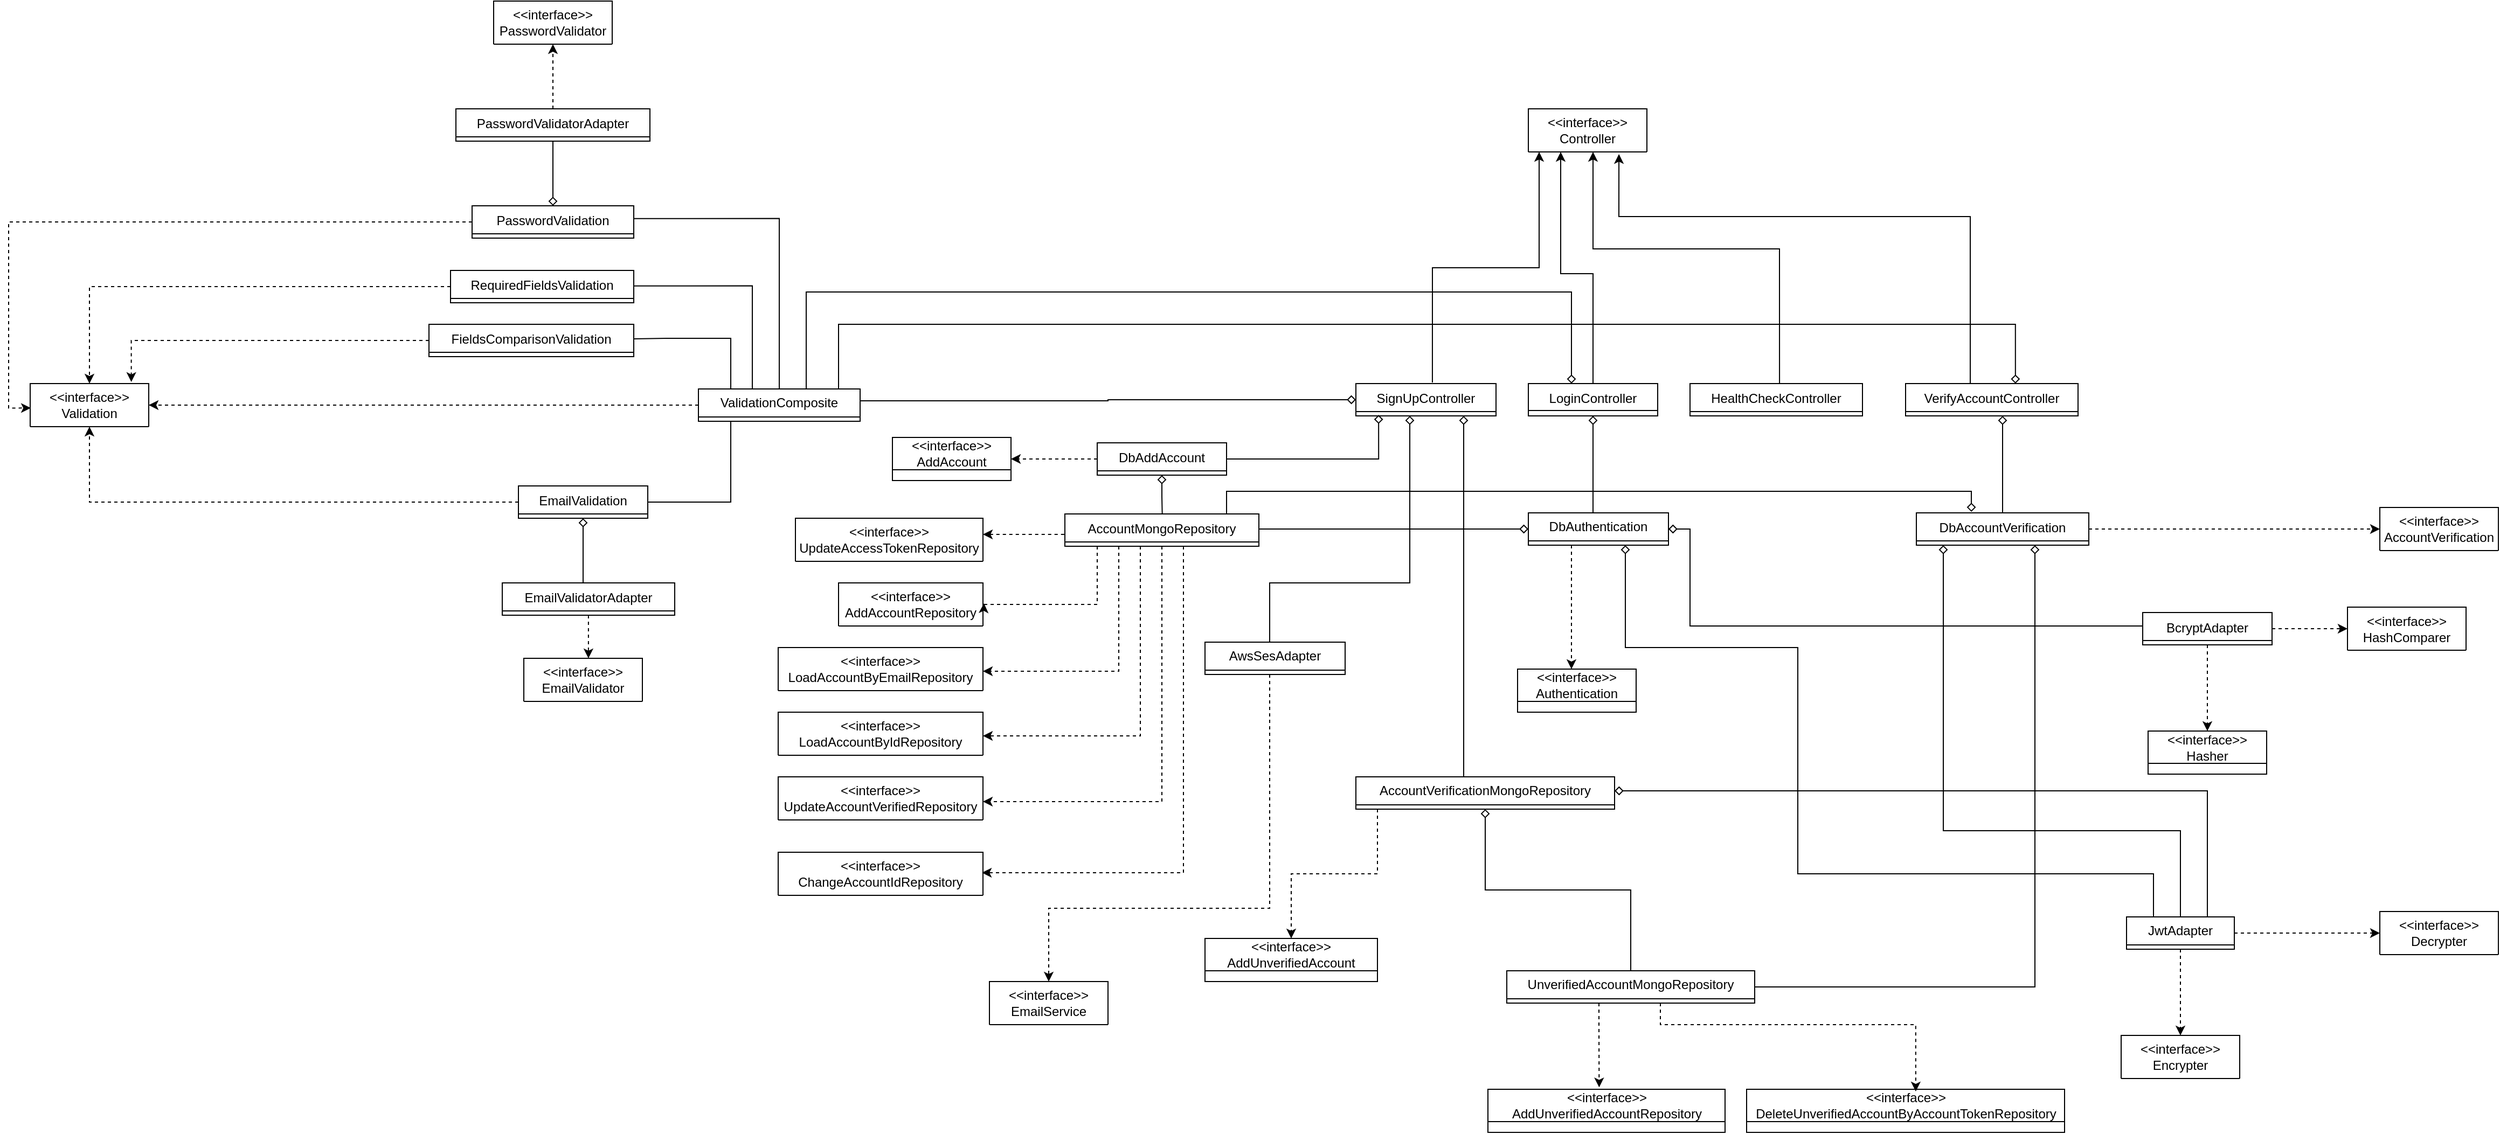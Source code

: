 <mxfile version="21.1.2" type="device">
  <diagram id="C5RBs43oDa-KdzZeNtuy" name="Page-1">
    <mxGraphModel dx="2261" dy="1950" grid="1" gridSize="10" guides="1" tooltips="1" connect="0" arrows="1" fold="1" page="1" pageScale="1" pageWidth="827" pageHeight="1169" math="0" shadow="0">
      <root>
        <mxCell id="WIyWlLk6GJQsqaUBKTNV-0" />
        <mxCell id="WIyWlLk6GJQsqaUBKTNV-1" parent="WIyWlLk6GJQsqaUBKTNV-0" />
        <mxCell id="kCM1FT8XMwVdJC8RZSaU-5" value="&amp;lt;&amp;lt;interface&amp;gt;&amp;gt;&lt;br&gt;AddAccount" style="swimlane;fontStyle=0;childLayout=stackLayout;horizontal=1;startSize=30;fillColor=none;horizontalStack=0;resizeParent=1;resizeParentMax=0;resizeLast=0;collapsible=1;marginBottom=0;whiteSpace=wrap;html=1;" parent="WIyWlLk6GJQsqaUBKTNV-1" vertex="1" collapsed="1">
          <mxGeometry x="190" y="-655" width="110" height="40" as="geometry">
            <mxRectangle x="-640" y="-544.5" width="340" height="56" as="alternateBounds" />
          </mxGeometry>
        </mxCell>
        <mxCell id="kCM1FT8XMwVdJC8RZSaU-6" value="add (account: AddAccountParams): Promise&amp;lt;AccountModel&amp;gt;" style="text;strokeColor=none;fillColor=none;align=left;verticalAlign=top;spacingLeft=4;spacingRight=4;overflow=hidden;rotatable=0;points=[[0,0.5],[1,0.5]];portConstraint=eastwest;whiteSpace=wrap;html=1;" parent="kCM1FT8XMwVdJC8RZSaU-5" vertex="1">
          <mxGeometry y="30" width="340" height="26" as="geometry" />
        </mxCell>
        <mxCell id="kCM1FT8XMwVdJC8RZSaU-11" value="&amp;lt;&amp;lt;interface&amp;gt;&amp;gt;&lt;br&gt;Authentication" style="swimlane;fontStyle=0;childLayout=stackLayout;horizontal=1;startSize=30;fillColor=none;horizontalStack=0;resizeParent=1;resizeParentMax=0;resizeLast=0;collapsible=1;marginBottom=0;whiteSpace=wrap;html=1;" parent="WIyWlLk6GJQsqaUBKTNV-1" vertex="1" collapsed="1">
          <mxGeometry x="770" y="-440" width="110" height="40" as="geometry">
            <mxRectangle x="730" y="-410" width="370" height="56" as="alternateBounds" />
          </mxGeometry>
        </mxCell>
        <mxCell id="kCM1FT8XMwVdJC8RZSaU-12" value="auth (authentication: AuthenticationParams): Promise&amp;lt;string | null&amp;gt;" style="text;strokeColor=none;fillColor=none;align=left;verticalAlign=top;spacingLeft=4;spacingRight=4;overflow=hidden;rotatable=0;points=[[0,0.5],[1,0.5]];portConstraint=eastwest;whiteSpace=wrap;html=1;" parent="kCM1FT8XMwVdJC8RZSaU-11" vertex="1">
          <mxGeometry y="30" width="370" height="26" as="geometry" />
        </mxCell>
        <mxCell id="kCM1FT8XMwVdJC8RZSaU-13" value="&amp;lt;&amp;lt;interface&amp;gt;&amp;gt;&lt;br&gt;Hasher" style="swimlane;fontStyle=0;childLayout=stackLayout;horizontal=1;startSize=30;fillColor=none;horizontalStack=0;resizeParent=1;resizeParentMax=0;resizeLast=0;collapsible=1;marginBottom=0;whiteSpace=wrap;html=1;" parent="WIyWlLk6GJQsqaUBKTNV-1" vertex="1" collapsed="1">
          <mxGeometry x="1355" y="-382.5" width="110" height="40" as="geometry">
            <mxRectangle x="-1160" y="-652.5" width="210" height="56" as="alternateBounds" />
          </mxGeometry>
        </mxCell>
        <mxCell id="kCM1FT8XMwVdJC8RZSaU-14" value="hash (velue: string): Promise&amp;lt;string&amp;gt;" style="text;strokeColor=none;fillColor=none;align=left;verticalAlign=top;spacingLeft=4;spacingRight=4;overflow=hidden;rotatable=0;points=[[0,0.5],[1,0.5]];portConstraint=eastwest;whiteSpace=wrap;html=1;" parent="kCM1FT8XMwVdJC8RZSaU-13" vertex="1">
          <mxGeometry y="30" width="210" height="26" as="geometry" />
        </mxCell>
        <mxCell id="kCM1FT8XMwVdJC8RZSaU-15" value="&amp;lt;&amp;lt;interface&amp;gt;&amp;gt;&lt;br&gt;HashComparer" style="swimlane;fontStyle=0;childLayout=stackLayout;horizontal=1;startSize=40;fillColor=none;horizontalStack=0;resizeParent=1;resizeParentMax=0;resizeLast=0;collapsible=1;marginBottom=0;whiteSpace=wrap;html=1;" parent="WIyWlLk6GJQsqaUBKTNV-1" vertex="1" collapsed="1">
          <mxGeometry x="1540" y="-497.5" width="110" height="40" as="geometry">
            <mxRectangle x="-897" y="-662.5" width="310" height="66" as="alternateBounds" />
          </mxGeometry>
        </mxCell>
        <mxCell id="kCM1FT8XMwVdJC8RZSaU-16" value="compare (value: string, hash: string): Promise&amp;lt;boolean&amp;gt;" style="text;strokeColor=none;fillColor=none;align=left;verticalAlign=top;spacingLeft=4;spacingRight=4;overflow=hidden;rotatable=0;points=[[0,0.5],[1,0.5]];portConstraint=eastwest;whiteSpace=wrap;html=1;" parent="kCM1FT8XMwVdJC8RZSaU-15" vertex="1">
          <mxGeometry y="40" width="310" height="26" as="geometry" />
        </mxCell>
        <mxCell id="kCM1FT8XMwVdJC8RZSaU-18" value="&amp;lt;&amp;lt;interface&amp;gt;&amp;gt;&lt;br&gt;Encrypter" style="swimlane;fontStyle=0;childLayout=stackLayout;horizontal=1;startSize=40;fillColor=none;horizontalStack=0;resizeParent=1;resizeParentMax=0;resizeLast=0;collapsible=1;marginBottom=0;whiteSpace=wrap;html=1;" parent="WIyWlLk6GJQsqaUBKTNV-1" vertex="1" collapsed="1">
          <mxGeometry x="1330" y="-100" width="110" height="40" as="geometry">
            <mxRectangle x="900" y="-420" width="220" height="66" as="alternateBounds" />
          </mxGeometry>
        </mxCell>
        <mxCell id="kCM1FT8XMwVdJC8RZSaU-19" value="encrypt (value: string): Promise&amp;lt;string&amp;gt;" style="text;strokeColor=none;fillColor=none;align=left;verticalAlign=top;spacingLeft=4;spacingRight=4;overflow=hidden;rotatable=0;points=[[0,0.5],[1,0.5]];portConstraint=eastwest;whiteSpace=wrap;html=1;" parent="kCM1FT8XMwVdJC8RZSaU-18" vertex="1">
          <mxGeometry y="40" width="220" height="26" as="geometry" />
        </mxCell>
        <mxCell id="kCM1FT8XMwVdJC8RZSaU-20" value="&amp;lt;&amp;lt;interface&amp;gt;&amp;gt;&lt;br&gt;AddAccountRepository" style="swimlane;fontStyle=0;childLayout=stackLayout;horizontal=1;startSize=40;fillColor=none;horizontalStack=0;resizeParent=1;resizeParentMax=0;resizeLast=0;collapsible=1;marginBottom=0;whiteSpace=wrap;html=1;" parent="WIyWlLk6GJQsqaUBKTNV-1" vertex="1" collapsed="1">
          <mxGeometry x="140" y="-520" width="134" height="40" as="geometry">
            <mxRectangle x="140" y="-490" width="360" height="66" as="alternateBounds" />
          </mxGeometry>
        </mxCell>
        <mxCell id="kCM1FT8XMwVdJC8RZSaU-21" value="add (accountData: AddAccountParams): Promise&amp;lt;AccountModel&amp;gt;" style="text;strokeColor=none;fillColor=none;align=left;verticalAlign=top;spacingLeft=4;spacingRight=4;overflow=hidden;rotatable=0;points=[[0,0.5],[1,0.5]];portConstraint=eastwest;whiteSpace=wrap;html=1;" parent="kCM1FT8XMwVdJC8RZSaU-20" vertex="1">
          <mxGeometry y="40" width="360" height="26" as="geometry" />
        </mxCell>
        <mxCell id="kCM1FT8XMwVdJC8RZSaU-23" value="&amp;lt;&amp;lt;interface&amp;gt;&amp;gt;&lt;br&gt;LoadAccountByEmailRepository" style="swimlane;fontStyle=0;childLayout=stackLayout;horizontal=1;startSize=40;fillColor=none;horizontalStack=0;resizeParent=1;resizeParentMax=0;resizeLast=0;collapsible=1;marginBottom=0;whiteSpace=wrap;html=1;" parent="WIyWlLk6GJQsqaUBKTNV-1" vertex="1" collapsed="1">
          <mxGeometry x="84" y="-460" width="190" height="40" as="geometry">
            <mxRectangle x="-864" y="-1090" width="330" height="66" as="alternateBounds" />
          </mxGeometry>
        </mxCell>
        <mxCell id="kCM1FT8XMwVdJC8RZSaU-24" value="loadByEmail (email: string): Promise&amp;lt;AccountModel | null&amp;gt;" style="text;strokeColor=none;fillColor=none;align=left;verticalAlign=top;spacingLeft=4;spacingRight=4;overflow=hidden;rotatable=0;points=[[0,0.5],[1,0.5]];portConstraint=eastwest;whiteSpace=wrap;html=1;" parent="kCM1FT8XMwVdJC8RZSaU-23" vertex="1">
          <mxGeometry y="40" width="330" height="26" as="geometry" />
        </mxCell>
        <mxCell id="QJs-KclyGJPvYKhieISj-35" style="edgeStyle=orthogonalEdgeStyle;rounded=0;orthogonalLoop=1;jettySize=auto;html=1;endArrow=none;endFill=0;startArrow=classic;startFill=1;dashed=1;" parent="WIyWlLk6GJQsqaUBKTNV-1" source="kCM1FT8XMwVdJC8RZSaU-25" target="kCM1FT8XMwVdJC8RZSaU-126" edge="1">
          <mxGeometry relative="1" as="geometry">
            <Array as="points">
              <mxPoint x="320" y="-565" />
              <mxPoint x="320" y="-565" />
            </Array>
          </mxGeometry>
        </mxCell>
        <mxCell id="kCM1FT8XMwVdJC8RZSaU-25" value="&amp;lt;&amp;lt;interface&amp;gt;&amp;gt;&lt;br&gt;UpdateAccessTokenRepository" style="swimlane;fontStyle=0;childLayout=stackLayout;horizontal=1;startSize=40;fillColor=none;horizontalStack=0;resizeParent=1;resizeParentMax=0;resizeLast=0;collapsible=1;marginBottom=0;whiteSpace=wrap;html=1;" parent="WIyWlLk6GJQsqaUBKTNV-1" vertex="1" collapsed="1">
          <mxGeometry x="100" y="-580" width="174" height="40" as="geometry">
            <mxRectangle x="-1654" y="-1090" width="330" height="66" as="alternateBounds" />
          </mxGeometry>
        </mxCell>
        <mxCell id="kCM1FT8XMwVdJC8RZSaU-26" value="updateAccesToken (id: string, token: string): Promise&amp;lt;void&amp;gt;" style="text;strokeColor=none;fillColor=none;align=left;verticalAlign=top;spacingLeft=4;spacingRight=4;overflow=hidden;rotatable=0;points=[[0,0.5],[1,0.5]];portConstraint=eastwest;whiteSpace=wrap;html=1;" parent="kCM1FT8XMwVdJC8RZSaU-25" vertex="1">
          <mxGeometry y="40" width="330" height="26" as="geometry" />
        </mxCell>
        <mxCell id="kCM1FT8XMwVdJC8RZSaU-29" value="&amp;lt;&amp;lt;interface&amp;gt;&amp;gt;&lt;br&gt;EmailValidator" style="swimlane;fontStyle=0;childLayout=stackLayout;horizontal=1;startSize=40;fillColor=none;horizontalStack=0;resizeParent=1;resizeParentMax=0;resizeLast=0;collapsible=1;marginBottom=0;whiteSpace=wrap;html=1;" parent="WIyWlLk6GJQsqaUBKTNV-1" vertex="1" collapsed="1">
          <mxGeometry x="-152" y="-450" width="110" height="40" as="geometry">
            <mxRectangle x="-88" y="-430" width="190" height="66" as="alternateBounds" />
          </mxGeometry>
        </mxCell>
        <mxCell id="kCM1FT8XMwVdJC8RZSaU-30" value="isValid (email: string): boolean" style="text;strokeColor=none;fillColor=none;align=left;verticalAlign=top;spacingLeft=4;spacingRight=4;overflow=hidden;rotatable=0;points=[[0,0.5],[1,0.5]];portConstraint=eastwest;whiteSpace=wrap;html=1;" parent="kCM1FT8XMwVdJC8RZSaU-29" vertex="1">
          <mxGeometry y="40" width="190" height="26" as="geometry" />
        </mxCell>
        <mxCell id="kCM1FT8XMwVdJC8RZSaU-31" value="&amp;lt;&amp;lt;interface&amp;gt;&amp;gt;&lt;br&gt;PasswordValidator" style="swimlane;fontStyle=0;childLayout=stackLayout;horizontal=1;startSize=40;fillColor=none;horizontalStack=0;resizeParent=1;resizeParentMax=0;resizeLast=0;collapsible=1;marginBottom=0;whiteSpace=wrap;html=1;" parent="WIyWlLk6GJQsqaUBKTNV-1" vertex="1" collapsed="1">
          <mxGeometry x="-180" y="-1060" width="110" height="40" as="geometry">
            <mxRectangle x="-830" y="-264" width="400" height="66" as="alternateBounds" />
          </mxGeometry>
        </mxCell>
        <mxCell id="kCM1FT8XMwVdJC8RZSaU-32" value="isStrong (password: string): boolean" style="text;strokeColor=none;fillColor=none;align=left;verticalAlign=top;spacingLeft=4;spacingRight=4;overflow=hidden;rotatable=0;points=[[0,0.5],[1,0.5]];portConstraint=eastwest;whiteSpace=wrap;html=1;" parent="kCM1FT8XMwVdJC8RZSaU-31" vertex="1">
          <mxGeometry y="40" width="400" height="26" as="geometry" />
        </mxCell>
        <mxCell id="kCM1FT8XMwVdJC8RZSaU-33" value="&amp;lt;&amp;lt;interface&amp;gt;&amp;gt;&lt;br&gt;Controller" style="swimlane;fontStyle=0;childLayout=stackLayout;horizontal=1;startSize=40;fillColor=none;horizontalStack=0;resizeParent=1;resizeParentMax=0;resizeLast=0;collapsible=1;marginBottom=0;whiteSpace=wrap;html=1;" parent="WIyWlLk6GJQsqaUBKTNV-1" vertex="1" collapsed="1">
          <mxGeometry x="780" y="-960" width="110" height="40" as="geometry">
            <mxRectangle x="-290" y="-20" width="400" height="66" as="alternateBounds" />
          </mxGeometry>
        </mxCell>
        <mxCell id="kCM1FT8XMwVdJC8RZSaU-34" value="handle (httpRequest: HttpRequest): Promise&amp;lt;HttpResponse&amp;gt;" style="text;strokeColor=none;fillColor=none;align=left;verticalAlign=top;spacingLeft=4;spacingRight=4;overflow=hidden;rotatable=0;points=[[0,0.5],[1,0.5]];portConstraint=eastwest;whiteSpace=wrap;html=1;" parent="kCM1FT8XMwVdJC8RZSaU-33" vertex="1">
          <mxGeometry y="40" width="400" height="26" as="geometry" />
        </mxCell>
        <mxCell id="kCM1FT8XMwVdJC8RZSaU-35" value="&amp;lt;&amp;lt;interface&amp;gt;&amp;gt;&lt;br&gt;Validation" style="swimlane;fontStyle=0;childLayout=stackLayout;horizontal=1;startSize=40;fillColor=none;horizontalStack=0;resizeParent=1;resizeParentMax=0;resizeLast=0;collapsible=1;marginBottom=0;whiteSpace=wrap;html=1;" parent="WIyWlLk6GJQsqaUBKTNV-1" vertex="1" collapsed="1">
          <mxGeometry x="-610" y="-705" width="110" height="40" as="geometry">
            <mxRectangle x="330" y="-957.5" width="190" height="66" as="alternateBounds" />
          </mxGeometry>
        </mxCell>
        <mxCell id="kCM1FT8XMwVdJC8RZSaU-36" value="validate (input: any): Error | Null" style="text;strokeColor=none;fillColor=none;align=left;verticalAlign=top;spacingLeft=4;spacingRight=4;overflow=hidden;rotatable=0;points=[[0,0.5],[1,0.5]];portConstraint=eastwest;whiteSpace=wrap;html=1;" parent="kCM1FT8XMwVdJC8RZSaU-35" vertex="1">
          <mxGeometry y="40" width="190" height="26" as="geometry" />
        </mxCell>
        <mxCell id="QJs-KclyGJPvYKhieISj-9" style="edgeStyle=orthogonalEdgeStyle;rounded=0;orthogonalLoop=1;jettySize=auto;html=1;dashed=1;" parent="WIyWlLk6GJQsqaUBKTNV-1" source="kCM1FT8XMwVdJC8RZSaU-75" target="kCM1FT8XMwVdJC8RZSaU-5" edge="1">
          <mxGeometry relative="1" as="geometry" />
        </mxCell>
        <mxCell id="QJs-KclyGJPvYKhieISj-58" style="edgeStyle=orthogonalEdgeStyle;rounded=0;orthogonalLoop=1;jettySize=auto;html=1;entryX=0.502;entryY=0.056;entryDx=0;entryDy=0;entryPerimeter=0;startArrow=diamond;startFill=0;endArrow=none;endFill=0;" parent="WIyWlLk6GJQsqaUBKTNV-1" source="kCM1FT8XMwVdJC8RZSaU-75" target="kCM1FT8XMwVdJC8RZSaU-126" edge="1">
          <mxGeometry relative="1" as="geometry" />
        </mxCell>
        <mxCell id="m0BBNBDtI2D7hg9GQkUa-0" style="edgeStyle=orthogonalEdgeStyle;rounded=0;orthogonalLoop=1;jettySize=auto;html=1;entryX=0.162;entryY=0.967;entryDx=0;entryDy=0;entryPerimeter=0;endArrow=diamond;endFill=0;" parent="WIyWlLk6GJQsqaUBKTNV-1" source="kCM1FT8XMwVdJC8RZSaU-75" target="kCM1FT8XMwVdJC8RZSaU-226" edge="1">
          <mxGeometry relative="1" as="geometry" />
        </mxCell>
        <mxCell id="kCM1FT8XMwVdJC8RZSaU-75" value="&lt;span style=&quot;font-weight: normal;&quot;&gt;DbAddAccount&lt;/span&gt;" style="swimlane;fontStyle=1;align=center;verticalAlign=top;childLayout=stackLayout;horizontal=1;startSize=26;horizontalStack=0;resizeParent=1;resizeParentMax=0;resizeLast=0;collapsible=1;marginBottom=0;whiteSpace=wrap;html=1;" parent="WIyWlLk6GJQsqaUBKTNV-1" vertex="1" collapsed="1">
          <mxGeometry x="380" y="-650" width="120" height="30" as="geometry">
            <mxRectangle x="380" y="-584" width="540" height="112" as="alternateBounds" />
          </mxGeometry>
        </mxCell>
        <mxCell id="kCM1FT8XMwVdJC8RZSaU-76" value="- hasher: Hasher" style="text;strokeColor=none;fillColor=none;align=left;verticalAlign=top;spacingLeft=4;spacingRight=4;overflow=hidden;rotatable=0;points=[[0,0.5],[1,0.5]];portConstraint=eastwest;whiteSpace=wrap;html=1;" parent="kCM1FT8XMwVdJC8RZSaU-75" vertex="1">
          <mxGeometry y="26" width="540" height="26" as="geometry" />
        </mxCell>
        <mxCell id="kCM1FT8XMwVdJC8RZSaU-79" value="- addAccountRepository: AddAccountRepository" style="text;strokeColor=none;fillColor=none;align=left;verticalAlign=top;spacingLeft=4;spacingRight=4;overflow=hidden;rotatable=0;points=[[0,0.5],[1,0.5]];portConstraint=eastwest;whiteSpace=wrap;html=1;" parent="kCM1FT8XMwVdJC8RZSaU-75" vertex="1">
          <mxGeometry y="52" width="540" height="26" as="geometry" />
        </mxCell>
        <mxCell id="kCM1FT8XMwVdJC8RZSaU-255" value="" style="line;strokeWidth=1;fillColor=none;align=left;verticalAlign=middle;spacingTop=-1;spacingLeft=3;spacingRight=3;rotatable=0;labelPosition=right;points=[];portConstraint=eastwest;strokeColor=inherit;" parent="kCM1FT8XMwVdJC8RZSaU-75" vertex="1">
          <mxGeometry y="78" width="540" height="8" as="geometry" />
        </mxCell>
        <mxCell id="kCM1FT8XMwVdJC8RZSaU-254" value="+ &amp;lt;&amp;lt;constructor&amp;gt;&amp;gt; DbAddAccount(hasher: Hasher, addAccountRepository: AddAccountRepository)" style="text;strokeColor=none;fillColor=none;align=left;verticalAlign=top;spacingLeft=4;spacingRight=4;overflow=hidden;rotatable=0;points=[[0,0.5],[1,0.5]];portConstraint=eastwest;whiteSpace=wrap;html=1;" parent="kCM1FT8XMwVdJC8RZSaU-75" vertex="1">
          <mxGeometry y="86" width="540" height="26" as="geometry" />
        </mxCell>
        <mxCell id="QJs-KclyGJPvYKhieISj-18" style="edgeStyle=orthogonalEdgeStyle;rounded=0;orthogonalLoop=1;jettySize=auto;html=1;dashed=1;" parent="WIyWlLk6GJQsqaUBKTNV-1" source="kCM1FT8XMwVdJC8RZSaU-88" target="kCM1FT8XMwVdJC8RZSaU-11" edge="1">
          <mxGeometry relative="1" as="geometry">
            <Array as="points">
              <mxPoint x="820" y="-500" />
              <mxPoint x="820" y="-500" />
            </Array>
          </mxGeometry>
        </mxCell>
        <mxCell id="QJs-KclyGJPvYKhieISj-36" style="edgeStyle=orthogonalEdgeStyle;rounded=0;orthogonalLoop=1;jettySize=auto;html=1;endArrow=none;endFill=0;startArrow=diamond;startFill=0;" parent="WIyWlLk6GJQsqaUBKTNV-1" source="kCM1FT8XMwVdJC8RZSaU-88" target="kCM1FT8XMwVdJC8RZSaU-126" edge="1">
          <mxGeometry relative="1" as="geometry">
            <Array as="points">
              <mxPoint x="690" y="-570" />
              <mxPoint x="690" y="-570" />
            </Array>
          </mxGeometry>
        </mxCell>
        <mxCell id="QJs-KclyGJPvYKhieISj-39" style="edgeStyle=orthogonalEdgeStyle;rounded=0;orthogonalLoop=1;jettySize=auto;html=1;endArrow=none;endFill=0;startArrow=diamond;startFill=0;" parent="WIyWlLk6GJQsqaUBKTNV-1" source="kCM1FT8XMwVdJC8RZSaU-88" target="kCM1FT8XMwVdJC8RZSaU-246" edge="1">
          <mxGeometry relative="1" as="geometry">
            <Array as="points">
              <mxPoint x="930" y="-570" />
              <mxPoint x="930" y="-480" />
              <mxPoint x="1360" y="-480" />
            </Array>
          </mxGeometry>
        </mxCell>
        <mxCell id="kCM1FT8XMwVdJC8RZSaU-88" value="DbAuthentication" style="swimlane;fontStyle=0;childLayout=stackLayout;horizontal=1;startSize=26;fillColor=none;horizontalStack=0;resizeParent=1;resizeParentMax=0;resizeLast=0;collapsible=1;marginBottom=0;whiteSpace=wrap;html=1;" parent="WIyWlLk6GJQsqaUBKTNV-1" vertex="1" collapsed="1">
          <mxGeometry x="780" y="-585" width="130" height="30" as="geometry">
            <mxRectangle x="780" y="-585" width="1200" height="164" as="alternateBounds" />
          </mxGeometry>
        </mxCell>
        <mxCell id="kCM1FT8XMwVdJC8RZSaU-89" value="- loadAccountByEmailRepository: LoadAccountByEmailRepository" style="text;strokeColor=none;fillColor=none;align=left;verticalAlign=top;spacingLeft=4;spacingRight=4;overflow=hidden;rotatable=0;points=[[0,0.5],[1,0.5]];portConstraint=eastwest;whiteSpace=wrap;html=1;" parent="kCM1FT8XMwVdJC8RZSaU-88" vertex="1">
          <mxGeometry y="26" width="1200" height="26" as="geometry" />
        </mxCell>
        <mxCell id="kCM1FT8XMwVdJC8RZSaU-94" value="- hashComparer: HashComparer" style="text;strokeColor=none;fillColor=none;align=left;verticalAlign=top;spacingLeft=4;spacingRight=4;overflow=hidden;rotatable=0;points=[[0,0.5],[1,0.5]];portConstraint=eastwest;whiteSpace=wrap;html=1;" parent="kCM1FT8XMwVdJC8RZSaU-88" vertex="1">
          <mxGeometry y="52" width="1200" height="26" as="geometry" />
        </mxCell>
        <mxCell id="kCM1FT8XMwVdJC8RZSaU-95" value="- encrypter: Encrypter" style="text;strokeColor=none;fillColor=none;align=left;verticalAlign=top;spacingLeft=4;spacingRight=4;overflow=hidden;rotatable=0;points=[[0,0.5],[1,0.5]];portConstraint=eastwest;whiteSpace=wrap;html=1;" parent="kCM1FT8XMwVdJC8RZSaU-88" vertex="1">
          <mxGeometry y="78" width="1200" height="26" as="geometry" />
        </mxCell>
        <mxCell id="kCM1FT8XMwVdJC8RZSaU-96" value="- updateAccessTokenRepository: UpdateAccessTokenRepository" style="text;strokeColor=none;fillColor=none;align=left;verticalAlign=top;spacingLeft=4;spacingRight=4;overflow=hidden;rotatable=0;points=[[0,0.5],[1,0.5]];portConstraint=eastwest;whiteSpace=wrap;html=1;" parent="kCM1FT8XMwVdJC8RZSaU-88" vertex="1">
          <mxGeometry y="104" width="1200" height="26" as="geometry" />
        </mxCell>
        <mxCell id="kCM1FT8XMwVdJC8RZSaU-274" value="" style="line;strokeWidth=1;fillColor=none;align=left;verticalAlign=middle;spacingTop=-1;spacingLeft=3;spacingRight=3;rotatable=0;labelPosition=right;points=[];portConstraint=eastwest;strokeColor=inherit;" parent="kCM1FT8XMwVdJC8RZSaU-88" vertex="1">
          <mxGeometry y="130" width="1200" height="8" as="geometry" />
        </mxCell>
        <mxCell id="kCM1FT8XMwVdJC8RZSaU-269" value="+ &amp;lt;&amp;lt;constructor&amp;gt;&amp;gt; DbAuthentication (loadAccountByEmailRepository: LoadAccountByEmailRepository, hashComparer: HashComparer, encrypter: Encrypter, updateAccessTokenRepository: UpdateAccessTokenRepository)" style="text;strokeColor=none;fillColor=none;align=left;verticalAlign=top;spacingLeft=4;spacingRight=4;overflow=hidden;rotatable=0;points=[[0,0.5],[1,0.5]];portConstraint=eastwest;whiteSpace=wrap;html=1;" parent="kCM1FT8XMwVdJC8RZSaU-88" vertex="1">
          <mxGeometry y="138" width="1200" height="26" as="geometry" />
        </mxCell>
        <mxCell id="QJs-KclyGJPvYKhieISj-37" style="edgeStyle=orthogonalEdgeStyle;rounded=0;orthogonalLoop=1;jettySize=auto;html=1;dashed=1;" parent="WIyWlLk6GJQsqaUBKTNV-1" source="kCM1FT8XMwVdJC8RZSaU-117" target="kCM1FT8XMwVdJC8RZSaU-18" edge="1">
          <mxGeometry relative="1" as="geometry" />
        </mxCell>
        <mxCell id="m0BBNBDtI2D7hg9GQkUa-5" style="edgeStyle=orthogonalEdgeStyle;rounded=0;orthogonalLoop=1;jettySize=auto;html=1;endArrow=diamond;endFill=0;" parent="WIyWlLk6GJQsqaUBKTNV-1" source="kCM1FT8XMwVdJC8RZSaU-117" target="kCM1FT8XMwVdJC8RZSaU-88" edge="1">
          <mxGeometry relative="1" as="geometry">
            <Array as="points">
              <mxPoint x="1360" y="-250" />
              <mxPoint x="1030" y="-250" />
              <mxPoint x="1030" y="-460" />
              <mxPoint x="870" y="-460" />
            </Array>
          </mxGeometry>
        </mxCell>
        <mxCell id="m0BBNBDtI2D7hg9GQkUa-19" style="edgeStyle=orthogonalEdgeStyle;rounded=0;orthogonalLoop=1;jettySize=auto;html=1;entryX=1;entryY=0.433;entryDx=0;entryDy=0;entryPerimeter=0;endArrow=diamond;endFill=0;" parent="WIyWlLk6GJQsqaUBKTNV-1" source="kCM1FT8XMwVdJC8RZSaU-117" target="m0BBNBDtI2D7hg9GQkUa-10" edge="1">
          <mxGeometry relative="1" as="geometry">
            <Array as="points">
              <mxPoint x="1410" y="-327" />
            </Array>
          </mxGeometry>
        </mxCell>
        <mxCell id="gnn1YOTSG45W9gWnrWzC-14" style="edgeStyle=orthogonalEdgeStyle;rounded=0;orthogonalLoop=1;jettySize=auto;html=1;dashed=1;" parent="WIyWlLk6GJQsqaUBKTNV-1" source="kCM1FT8XMwVdJC8RZSaU-117" target="gnn1YOTSG45W9gWnrWzC-12" edge="1">
          <mxGeometry relative="1" as="geometry" />
        </mxCell>
        <mxCell id="gnn1YOTSG45W9gWnrWzC-38" style="edgeStyle=orthogonalEdgeStyle;rounded=0;orthogonalLoop=1;jettySize=auto;html=1;endArrow=diamond;endFill=0;" parent="WIyWlLk6GJQsqaUBKTNV-1" edge="1">
          <mxGeometry relative="1" as="geometry">
            <mxPoint x="1385" y="-210" as="sourcePoint" />
            <mxPoint x="1165" y="-555" as="targetPoint" />
            <Array as="points">
              <mxPoint x="1385" y="-290" />
              <mxPoint x="1165" y="-290" />
            </Array>
          </mxGeometry>
        </mxCell>
        <mxCell id="kCM1FT8XMwVdJC8RZSaU-117" value="JwtAdapter" style="swimlane;fontStyle=0;childLayout=stackLayout;horizontal=1;startSize=26;fillColor=none;horizontalStack=0;resizeParent=1;resizeParentMax=0;resizeLast=0;collapsible=1;marginBottom=0;whiteSpace=wrap;html=1;" parent="WIyWlLk6GJQsqaUBKTNV-1" vertex="1" collapsed="1">
          <mxGeometry x="1335" y="-210" width="100" height="30" as="geometry">
            <mxRectangle x="765" y="-236" width="280" height="78" as="alternateBounds" />
          </mxGeometry>
        </mxCell>
        <mxCell id="kCM1FT8XMwVdJC8RZSaU-118" value="- jwtSecret: string" style="text;strokeColor=none;fillColor=none;align=left;verticalAlign=top;spacingLeft=4;spacingRight=4;overflow=hidden;rotatable=0;points=[[0,0.5],[1,0.5]];portConstraint=eastwest;whiteSpace=wrap;html=1;" parent="kCM1FT8XMwVdJC8RZSaU-117" vertex="1">
          <mxGeometry y="26" width="280" height="26" as="geometry" />
        </mxCell>
        <mxCell id="kCM1FT8XMwVdJC8RZSaU-268" value="+ &amp;lt;&amp;lt;constructor&amp;gt;&amp;gt; JwtAdapter (jwtSecret: string)" style="text;strokeColor=none;fillColor=none;align=left;verticalAlign=top;spacingLeft=4;spacingRight=4;overflow=hidden;rotatable=0;points=[[0,0.5],[1,0.5]];portConstraint=eastwest;whiteSpace=wrap;html=1;" parent="kCM1FT8XMwVdJC8RZSaU-117" vertex="1">
          <mxGeometry y="52" width="280" height="26" as="geometry" />
        </mxCell>
        <mxCell id="QJs-KclyGJPvYKhieISj-57" style="edgeStyle=orthogonalEdgeStyle;rounded=0;orthogonalLoop=1;jettySize=auto;html=1;dashed=1;entryX=1.007;entryY=0.475;entryDx=0;entryDy=0;entryPerimeter=0;" parent="WIyWlLk6GJQsqaUBKTNV-1" source="kCM1FT8XMwVdJC8RZSaU-126" target="kCM1FT8XMwVdJC8RZSaU-20" edge="1">
          <mxGeometry relative="1" as="geometry">
            <Array as="points">
              <mxPoint x="380" y="-500" />
            </Array>
          </mxGeometry>
        </mxCell>
        <mxCell id="m0BBNBDtI2D7hg9GQkUa-1" style="edgeStyle=orthogonalEdgeStyle;rounded=0;orthogonalLoop=1;jettySize=auto;html=1;entryX=1;entryY=0.55;entryDx=0;entryDy=0;entryPerimeter=0;dashed=1;" parent="WIyWlLk6GJQsqaUBKTNV-1" source="kCM1FT8XMwVdJC8RZSaU-126" target="kCM1FT8XMwVdJC8RZSaU-23" edge="1">
          <mxGeometry relative="1" as="geometry">
            <Array as="points">
              <mxPoint x="400" y="-438" />
            </Array>
          </mxGeometry>
        </mxCell>
        <mxCell id="gnn1YOTSG45W9gWnrWzC-4" style="edgeStyle=orthogonalEdgeStyle;rounded=0;orthogonalLoop=1;jettySize=auto;html=1;entryX=1;entryY=0.55;entryDx=0;entryDy=0;entryPerimeter=0;dashed=1;" parent="WIyWlLk6GJQsqaUBKTNV-1" source="kCM1FT8XMwVdJC8RZSaU-126" target="gnn1YOTSG45W9gWnrWzC-0" edge="1">
          <mxGeometry relative="1" as="geometry">
            <Array as="points">
              <mxPoint x="420" y="-378" />
            </Array>
          </mxGeometry>
        </mxCell>
        <mxCell id="gnn1YOTSG45W9gWnrWzC-5" style="edgeStyle=orthogonalEdgeStyle;rounded=0;orthogonalLoop=1;jettySize=auto;html=1;entryX=1;entryY=0.575;entryDx=0;entryDy=0;entryPerimeter=0;dashed=1;" parent="WIyWlLk6GJQsqaUBKTNV-1" source="kCM1FT8XMwVdJC8RZSaU-126" target="gnn1YOTSG45W9gWnrWzC-2" edge="1">
          <mxGeometry relative="1" as="geometry">
            <Array as="points">
              <mxPoint x="440" y="-317" />
            </Array>
          </mxGeometry>
        </mxCell>
        <mxCell id="gnn1YOTSG45W9gWnrWzC-8" style="edgeStyle=orthogonalEdgeStyle;rounded=0;orthogonalLoop=1;jettySize=auto;html=1;entryX=0.995;entryY=0.475;entryDx=0;entryDy=0;entryPerimeter=0;dashed=1;" parent="WIyWlLk6GJQsqaUBKTNV-1" source="kCM1FT8XMwVdJC8RZSaU-126" target="gnn1YOTSG45W9gWnrWzC-6" edge="1">
          <mxGeometry relative="1" as="geometry">
            <Array as="points">
              <mxPoint x="460" y="-251" />
            </Array>
          </mxGeometry>
        </mxCell>
        <mxCell id="gnn1YOTSG45W9gWnrWzC-42" style="edgeStyle=orthogonalEdgeStyle;rounded=0;orthogonalLoop=1;jettySize=auto;html=1;entryX=0.319;entryY=-0.033;entryDx=0;entryDy=0;entryPerimeter=0;endArrow=diamond;endFill=0;" parent="WIyWlLk6GJQsqaUBKTNV-1" source="kCM1FT8XMwVdJC8RZSaU-126" target="gnn1YOTSG45W9gWnrWzC-28" edge="1">
          <mxGeometry relative="1" as="geometry">
            <Array as="points">
              <mxPoint x="500" y="-605" />
              <mxPoint x="1191" y="-605" />
            </Array>
          </mxGeometry>
        </mxCell>
        <mxCell id="kCM1FT8XMwVdJC8RZSaU-126" value="AccountMongoRepository" style="swimlane;fontStyle=0;align=center;verticalAlign=top;childLayout=stackLayout;horizontal=1;startSize=26;horizontalStack=0;resizeParent=1;resizeParentMax=0;resizeLast=0;collapsible=1;marginBottom=0;whiteSpace=wrap;html=1;" parent="WIyWlLk6GJQsqaUBKTNV-1" vertex="1" collapsed="1">
          <mxGeometry x="350" y="-584" width="180" height="30" as="geometry">
            <mxRectangle x="350" y="-584" width="200" height="34" as="alternateBounds" />
          </mxGeometry>
        </mxCell>
        <mxCell id="QJs-KclyGJPvYKhieISj-47" style="edgeStyle=orthogonalEdgeStyle;rounded=0;orthogonalLoop=1;jettySize=auto;html=1;dashed=1;" parent="WIyWlLk6GJQsqaUBKTNV-1" source="kCM1FT8XMwVdJC8RZSaU-149" target="kCM1FT8XMwVdJC8RZSaU-31" edge="1">
          <mxGeometry relative="1" as="geometry" />
        </mxCell>
        <mxCell id="kCM1FT8XMwVdJC8RZSaU-149" value="PasswordValidatorAdapter" style="swimlane;fontStyle=0;align=center;verticalAlign=top;childLayout=stackLayout;horizontal=1;startSize=26;horizontalStack=0;resizeParent=1;resizeParentMax=0;resizeLast=0;collapsible=1;marginBottom=0;whiteSpace=wrap;html=1;" parent="WIyWlLk6GJQsqaUBKTNV-1" vertex="1" collapsed="1">
          <mxGeometry x="-215" y="-960" width="180" height="30" as="geometry">
            <mxRectangle x="957" y="-426" width="193" height="34" as="alternateBounds" />
          </mxGeometry>
        </mxCell>
        <mxCell id="kCM1FT8XMwVdJC8RZSaU-150" value="" style="line;strokeWidth=1;fillColor=none;align=left;verticalAlign=middle;spacingTop=-1;spacingLeft=3;spacingRight=3;rotatable=0;labelPosition=right;points=[];portConstraint=eastwest;strokeColor=inherit;" parent="kCM1FT8XMwVdJC8RZSaU-149" vertex="1">
          <mxGeometry y="26" width="193" height="8" as="geometry" />
        </mxCell>
        <mxCell id="QJs-KclyGJPvYKhieISj-21" style="edgeStyle=orthogonalEdgeStyle;rounded=0;orthogonalLoop=1;jettySize=auto;html=1;dashed=1;" parent="WIyWlLk6GJQsqaUBKTNV-1" source="kCM1FT8XMwVdJC8RZSaU-163" target="kCM1FT8XMwVdJC8RZSaU-35" edge="1">
          <mxGeometry relative="1" as="geometry" />
        </mxCell>
        <mxCell id="QJs-KclyGJPvYKhieISj-52" style="edgeStyle=orthogonalEdgeStyle;rounded=0;orthogonalLoop=1;jettySize=auto;html=1;entryX=0.998;entryY=0.45;entryDx=0;entryDy=0;entryPerimeter=0;endArrow=none;endFill=0;" parent="WIyWlLk6GJQsqaUBKTNV-1" source="kCM1FT8XMwVdJC8RZSaU-163" target="kCM1FT8XMwVdJC8RZSaU-176" edge="1">
          <mxGeometry relative="1" as="geometry">
            <Array as="points">
              <mxPoint x="40" y="-747" />
              <mxPoint x="-20" y="-747" />
            </Array>
          </mxGeometry>
        </mxCell>
        <mxCell id="QJs-KclyGJPvYKhieISj-53" style="edgeStyle=orthogonalEdgeStyle;rounded=0;orthogonalLoop=1;jettySize=auto;html=1;entryX=0.998;entryY=0.478;entryDx=0;entryDy=0;entryPerimeter=0;endArrow=none;endFill=0;" parent="WIyWlLk6GJQsqaUBKTNV-1" source="kCM1FT8XMwVdJC8RZSaU-163" target="kCM1FT8XMwVdJC8RZSaU-184" edge="1">
          <mxGeometry relative="1" as="geometry">
            <Array as="points">
              <mxPoint x="60" y="-796" />
            </Array>
          </mxGeometry>
        </mxCell>
        <mxCell id="QJs-KclyGJPvYKhieISj-54" style="edgeStyle=orthogonalEdgeStyle;rounded=0;orthogonalLoop=1;jettySize=auto;html=1;entryX=0.998;entryY=0.394;entryDx=0;entryDy=0;entryPerimeter=0;endArrow=none;endFill=0;" parent="WIyWlLk6GJQsqaUBKTNV-1" source="kCM1FT8XMwVdJC8RZSaU-163" target="kCM1FT8XMwVdJC8RZSaU-180" edge="1">
          <mxGeometry relative="1" as="geometry">
            <Array as="points">
              <mxPoint x="85" y="-858" />
            </Array>
          </mxGeometry>
        </mxCell>
        <mxCell id="QJs-KclyGJPvYKhieISj-55" style="edgeStyle=orthogonalEdgeStyle;rounded=0;orthogonalLoop=1;jettySize=auto;html=1;endArrow=none;endFill=0;" parent="WIyWlLk6GJQsqaUBKTNV-1" source="kCM1FT8XMwVdJC8RZSaU-163" target="kCM1FT8XMwVdJC8RZSaU-172" edge="1">
          <mxGeometry relative="1" as="geometry">
            <Array as="points">
              <mxPoint x="40" y="-595" />
            </Array>
          </mxGeometry>
        </mxCell>
        <mxCell id="gnn1YOTSG45W9gWnrWzC-21" style="edgeStyle=orthogonalEdgeStyle;rounded=0;orthogonalLoop=1;jettySize=auto;html=1;entryX=0.637;entryY=0;entryDx=0;entryDy=0;entryPerimeter=0;endArrow=diamond;endFill=0;" parent="WIyWlLk6GJQsqaUBKTNV-1" source="kCM1FT8XMwVdJC8RZSaU-163" target="gnn1YOTSG45W9gWnrWzC-15" edge="1">
          <mxGeometry relative="1" as="geometry">
            <Array as="points">
              <mxPoint x="140" y="-760" />
              <mxPoint x="1231" y="-760" />
            </Array>
          </mxGeometry>
        </mxCell>
        <mxCell id="kCM1FT8XMwVdJC8RZSaU-163" value="ValidationComposite" style="swimlane;fontStyle=0;childLayout=stackLayout;horizontal=1;startSize=26;fillColor=none;horizontalStack=0;resizeParent=1;resizeParentMax=0;resizeLast=0;collapsible=1;marginBottom=0;whiteSpace=wrap;html=1;" parent="WIyWlLk6GJQsqaUBKTNV-1" vertex="1" collapsed="1">
          <mxGeometry x="10" y="-700" width="150" height="30" as="geometry">
            <mxRectangle x="60" y="-730" width="410" height="78" as="alternateBounds" />
          </mxGeometry>
        </mxCell>
        <mxCell id="kCM1FT8XMwVdJC8RZSaU-164" value="- validations: Array&amp;lt;Validation&amp;gt;" style="text;strokeColor=none;fillColor=none;align=left;verticalAlign=top;spacingLeft=4;spacingRight=4;overflow=hidden;rotatable=0;points=[[0,0.5],[1,0.5]];portConstraint=eastwest;whiteSpace=wrap;html=1;" parent="kCM1FT8XMwVdJC8RZSaU-163" vertex="1">
          <mxGeometry y="26" width="410" height="26" as="geometry" />
        </mxCell>
        <mxCell id="kCM1FT8XMwVdJC8RZSaU-257" value="+ &amp;lt;&amp;lt;constructor&amp;gt;&amp;gt; ValidatorComposite (validations: Array&amp;lt;Validation&amp;gt;)" style="text;strokeColor=none;fillColor=none;align=left;verticalAlign=top;spacingLeft=4;spacingRight=4;overflow=hidden;rotatable=0;points=[[0,0.5],[1,0.5]];portConstraint=eastwest;whiteSpace=wrap;html=1;" parent="kCM1FT8XMwVdJC8RZSaU-163" vertex="1">
          <mxGeometry y="52" width="410" height="26" as="geometry" />
        </mxCell>
        <mxCell id="QJs-KclyGJPvYKhieISj-44" style="edgeStyle=orthogonalEdgeStyle;rounded=0;orthogonalLoop=1;jettySize=auto;html=1;dashed=1;" parent="WIyWlLk6GJQsqaUBKTNV-1" source="kCM1FT8XMwVdJC8RZSaU-172" target="kCM1FT8XMwVdJC8RZSaU-35" edge="1">
          <mxGeometry relative="1" as="geometry" />
        </mxCell>
        <mxCell id="QJs-KclyGJPvYKhieISj-45" style="edgeStyle=orthogonalEdgeStyle;rounded=0;orthogonalLoop=1;jettySize=auto;html=1;entryX=0.544;entryY=0;entryDx=0;entryDy=0;entryPerimeter=0;endArrow=none;endFill=0;startArrow=diamond;startFill=0;" parent="WIyWlLk6GJQsqaUBKTNV-1" source="kCM1FT8XMwVdJC8RZSaU-172" target="kCM1FT8XMwVdJC8RZSaU-144" edge="1">
          <mxGeometry relative="1" as="geometry">
            <Array as="points">
              <mxPoint x="-97" y="-520" />
            </Array>
          </mxGeometry>
        </mxCell>
        <mxCell id="kCM1FT8XMwVdJC8RZSaU-172" value="EmailValidation" style="swimlane;fontStyle=0;align=center;verticalAlign=top;childLayout=stackLayout;horizontal=1;startSize=26;horizontalStack=0;resizeParent=1;resizeParentMax=0;resizeLast=0;collapsible=1;marginBottom=0;whiteSpace=wrap;html=1;" parent="WIyWlLk6GJQsqaUBKTNV-1" vertex="1" collapsed="1">
          <mxGeometry x="-157" y="-610" width="120" height="30" as="geometry">
            <mxRectangle x="-93" y="-610" width="460" height="104" as="alternateBounds" />
          </mxGeometry>
        </mxCell>
        <mxCell id="kCM1FT8XMwVdJC8RZSaU-173" value="- fieldName: string" style="text;strokeColor=none;fillColor=none;align=left;verticalAlign=top;spacingLeft=4;spacingRight=4;overflow=hidden;rotatable=0;points=[[0,0.5],[1,0.5]];portConstraint=eastwest;whiteSpace=wrap;html=1;" parent="kCM1FT8XMwVdJC8RZSaU-172" vertex="1">
          <mxGeometry y="26" width="460" height="26" as="geometry" />
        </mxCell>
        <mxCell id="kCM1FT8XMwVdJC8RZSaU-175" value="- emailValidator: EmailValidator" style="text;strokeColor=none;fillColor=none;align=left;verticalAlign=top;spacingLeft=4;spacingRight=4;overflow=hidden;rotatable=0;points=[[0,0.5],[1,0.5]];portConstraint=eastwest;whiteSpace=wrap;html=1;" parent="kCM1FT8XMwVdJC8RZSaU-172" vertex="1">
          <mxGeometry y="52" width="460" height="26" as="geometry" />
        </mxCell>
        <mxCell id="kCM1FT8XMwVdJC8RZSaU-267" value="+ &amp;lt;&amp;lt;constructor&amp;gt;&amp;gt; EmaiValidation (fieldName: string, emailValidator: EmailValidator)" style="text;strokeColor=none;fillColor=none;align=left;verticalAlign=top;spacingLeft=4;spacingRight=4;overflow=hidden;rotatable=0;points=[[0,0.5],[1,0.5]];portConstraint=eastwest;whiteSpace=wrap;html=1;" parent="kCM1FT8XMwVdJC8RZSaU-172" vertex="1">
          <mxGeometry y="78" width="460" height="26" as="geometry" />
        </mxCell>
        <mxCell id="QJs-KclyGJPvYKhieISj-50" style="edgeStyle=orthogonalEdgeStyle;rounded=0;orthogonalLoop=1;jettySize=auto;html=1;entryX=0.853;entryY=-0.037;entryDx=0;entryDy=0;entryPerimeter=0;dashed=1;" parent="WIyWlLk6GJQsqaUBKTNV-1" source="kCM1FT8XMwVdJC8RZSaU-176" target="kCM1FT8XMwVdJC8RZSaU-35" edge="1">
          <mxGeometry relative="1" as="geometry" />
        </mxCell>
        <mxCell id="kCM1FT8XMwVdJC8RZSaU-176" value="FieldsComparisonValidation" style="swimlane;fontStyle=0;align=center;verticalAlign=top;childLayout=stackLayout;horizontal=1;startSize=26;horizontalStack=0;resizeParent=1;resizeParentMax=0;resizeLast=0;collapsible=1;marginBottom=0;whiteSpace=wrap;html=1;" parent="WIyWlLk6GJQsqaUBKTNV-1" vertex="1" collapsed="1">
          <mxGeometry x="-240" y="-760" width="190" height="30" as="geometry">
            <mxRectangle x="-470" y="-730" width="484" height="112" as="alternateBounds" />
          </mxGeometry>
        </mxCell>
        <mxCell id="kCM1FT8XMwVdJC8RZSaU-177" value="- fieldName: string" style="text;strokeColor=none;fillColor=none;align=left;verticalAlign=top;spacingLeft=4;spacingRight=4;overflow=hidden;rotatable=0;points=[[0,0.5],[1,0.5]];portConstraint=eastwest;whiteSpace=wrap;html=1;" parent="kCM1FT8XMwVdJC8RZSaU-176" vertex="1">
          <mxGeometry y="26" width="484" height="26" as="geometry" />
        </mxCell>
        <mxCell id="kCM1FT8XMwVdJC8RZSaU-179" value="- fieldNameToCompare: string" style="text;strokeColor=none;fillColor=none;align=left;verticalAlign=top;spacingLeft=4;spacingRight=4;overflow=hidden;rotatable=0;points=[[0,0.5],[1,0.5]];portConstraint=eastwest;whiteSpace=wrap;html=1;" parent="kCM1FT8XMwVdJC8RZSaU-176" vertex="1">
          <mxGeometry y="52" width="484" height="26" as="geometry" />
        </mxCell>
        <mxCell id="kCM1FT8XMwVdJC8RZSaU-266" value="" style="line;strokeWidth=1;fillColor=none;align=left;verticalAlign=middle;spacingTop=-1;spacingLeft=3;spacingRight=3;rotatable=0;labelPosition=right;points=[];portConstraint=eastwest;strokeColor=inherit;" parent="kCM1FT8XMwVdJC8RZSaU-176" vertex="1">
          <mxGeometry y="78" width="484" height="8" as="geometry" />
        </mxCell>
        <mxCell id="kCM1FT8XMwVdJC8RZSaU-264" value="+ &amp;lt;&amp;lt;constructor&amp;gt;&amp;gt; FieldsComparisonValidation (fieldName: string, fieldNameToCompare)" style="text;strokeColor=none;fillColor=none;align=left;verticalAlign=top;spacingLeft=4;spacingRight=4;overflow=hidden;rotatable=0;points=[[0,0.5],[1,0.5]];portConstraint=eastwest;whiteSpace=wrap;html=1;" parent="kCM1FT8XMwVdJC8RZSaU-176" vertex="1">
          <mxGeometry y="86" width="484" height="26" as="geometry" />
        </mxCell>
        <mxCell id="QJs-KclyGJPvYKhieISj-29" style="edgeStyle=orthogonalEdgeStyle;rounded=0;orthogonalLoop=1;jettySize=auto;html=1;endArrow=none;endFill=0;startArrow=diamond;startFill=0;" parent="WIyWlLk6GJQsqaUBKTNV-1" source="kCM1FT8XMwVdJC8RZSaU-180" target="kCM1FT8XMwVdJC8RZSaU-149" edge="1">
          <mxGeometry relative="1" as="geometry" />
        </mxCell>
        <mxCell id="QJs-KclyGJPvYKhieISj-49" style="edgeStyle=orthogonalEdgeStyle;rounded=0;orthogonalLoop=1;jettySize=auto;html=1;dashed=1;entryX=0.005;entryY=0.567;entryDx=0;entryDy=0;entryPerimeter=0;" parent="WIyWlLk6GJQsqaUBKTNV-1" source="kCM1FT8XMwVdJC8RZSaU-180" target="kCM1FT8XMwVdJC8RZSaU-35" edge="1">
          <mxGeometry relative="1" as="geometry" />
        </mxCell>
        <mxCell id="kCM1FT8XMwVdJC8RZSaU-180" value="PasswordValidation" style="swimlane;fontStyle=0;align=center;verticalAlign=top;childLayout=stackLayout;horizontal=1;startSize=26;horizontalStack=0;resizeParent=1;resizeParentMax=0;resizeLast=0;collapsible=1;marginBottom=0;whiteSpace=wrap;html=1;" parent="WIyWlLk6GJQsqaUBKTNV-1" vertex="1" collapsed="1">
          <mxGeometry x="-200" y="-870" width="150" height="30" as="geometry">
            <mxRectangle x="-330" y="-810" width="540" height="112" as="alternateBounds" />
          </mxGeometry>
        </mxCell>
        <mxCell id="kCM1FT8XMwVdJC8RZSaU-181" value="- fieldName: string" style="text;strokeColor=none;fillColor=none;align=left;verticalAlign=top;spacingLeft=4;spacingRight=4;overflow=hidden;rotatable=0;points=[[0,0.5],[1,0.5]];portConstraint=eastwest;whiteSpace=wrap;html=1;" parent="kCM1FT8XMwVdJC8RZSaU-180" vertex="1">
          <mxGeometry y="26" width="540" height="26" as="geometry" />
        </mxCell>
        <mxCell id="kCM1FT8XMwVdJC8RZSaU-183" value="- passwordValidator: PasswordValidator" style="text;strokeColor=none;fillColor=none;align=left;verticalAlign=top;spacingLeft=4;spacingRight=4;overflow=hidden;rotatable=0;points=[[0,0.5],[1,0.5]];portConstraint=eastwest;whiteSpace=wrap;html=1;" parent="kCM1FT8XMwVdJC8RZSaU-180" vertex="1">
          <mxGeometry y="52" width="540" height="26" as="geometry" />
        </mxCell>
        <mxCell id="kCM1FT8XMwVdJC8RZSaU-263" value="" style="line;strokeWidth=1;fillColor=none;align=left;verticalAlign=middle;spacingTop=-1;spacingLeft=3;spacingRight=3;rotatable=0;labelPosition=right;points=[];portConstraint=eastwest;strokeColor=inherit;" parent="kCM1FT8XMwVdJC8RZSaU-180" vertex="1">
          <mxGeometry y="78" width="540" height="8" as="geometry" />
        </mxCell>
        <mxCell id="kCM1FT8XMwVdJC8RZSaU-259" value="+ &amp;lt;&amp;lt;constructor&amp;gt;&amp;gt; PasswordValidation (fieldName: string, passwordValidator: PasswordValidator)" style="text;strokeColor=none;fillColor=none;align=left;verticalAlign=top;spacingLeft=4;spacingRight=4;overflow=hidden;rotatable=0;points=[[0,0.5],[1,0.5]];portConstraint=eastwest;whiteSpace=wrap;html=1;" parent="kCM1FT8XMwVdJC8RZSaU-180" vertex="1">
          <mxGeometry y="86" width="540" height="26" as="geometry" />
        </mxCell>
        <mxCell id="QJs-KclyGJPvYKhieISj-51" style="edgeStyle=orthogonalEdgeStyle;rounded=0;orthogonalLoop=1;jettySize=auto;html=1;dashed=1;" parent="WIyWlLk6GJQsqaUBKTNV-1" source="kCM1FT8XMwVdJC8RZSaU-184" target="kCM1FT8XMwVdJC8RZSaU-35" edge="1">
          <mxGeometry relative="1" as="geometry" />
        </mxCell>
        <mxCell id="kCM1FT8XMwVdJC8RZSaU-184" value="RequiredFieldsValidation" style="swimlane;fontStyle=0;align=center;verticalAlign=top;childLayout=stackLayout;horizontal=1;startSize=26;horizontalStack=0;resizeParent=1;resizeParentMax=0;resizeLast=0;collapsible=1;marginBottom=0;whiteSpace=wrap;html=1;" parent="WIyWlLk6GJQsqaUBKTNV-1" vertex="1" collapsed="1">
          <mxGeometry x="-220" y="-810" width="170" height="30" as="geometry">
            <mxRectangle x="190" y="-890" width="350" height="86" as="alternateBounds" />
          </mxGeometry>
        </mxCell>
        <mxCell id="kCM1FT8XMwVdJC8RZSaU-185" value="- fieldName: string&amp;nbsp;" style="text;strokeColor=none;fillColor=none;align=left;verticalAlign=top;spacingLeft=4;spacingRight=4;overflow=hidden;rotatable=0;points=[[0,0.5],[1,0.5]];portConstraint=eastwest;whiteSpace=wrap;html=1;" parent="kCM1FT8XMwVdJC8RZSaU-184" vertex="1">
          <mxGeometry y="26" width="350" height="26" as="geometry" />
        </mxCell>
        <mxCell id="kCM1FT8XMwVdJC8RZSaU-186" value="" style="line;strokeWidth=1;fillColor=none;align=left;verticalAlign=middle;spacingTop=-1;spacingLeft=3;spacingRight=3;rotatable=0;labelPosition=right;points=[];portConstraint=eastwest;strokeColor=inherit;" parent="kCM1FT8XMwVdJC8RZSaU-184" vertex="1">
          <mxGeometry y="52" width="350" height="8" as="geometry" />
        </mxCell>
        <mxCell id="kCM1FT8XMwVdJC8RZSaU-187" value="+ &amp;lt;&amp;lt;constructor&amp;gt;&amp;gt; RequiredFieldValidation (fieldName: string)" style="text;strokeColor=none;fillColor=none;align=left;verticalAlign=top;spacingLeft=4;spacingRight=4;overflow=hidden;rotatable=0;points=[[0,0.5],[1,0.5]];portConstraint=eastwest;whiteSpace=wrap;html=1;" parent="kCM1FT8XMwVdJC8RZSaU-184" vertex="1">
          <mxGeometry y="60" width="350" height="26" as="geometry" />
        </mxCell>
        <mxCell id="QJs-KclyGJPvYKhieISj-1" style="edgeStyle=orthogonalEdgeStyle;rounded=0;orthogonalLoop=1;jettySize=auto;html=1;entryX=0.091;entryY=1;entryDx=0;entryDy=0;entryPerimeter=0;exitX=0.546;exitY=-0.033;exitDx=0;exitDy=0;exitPerimeter=0;" parent="WIyWlLk6GJQsqaUBKTNV-1" source="kCM1FT8XMwVdJC8RZSaU-226" target="kCM1FT8XMwVdJC8RZSaU-33" edge="1">
          <mxGeometry relative="1" as="geometry" />
        </mxCell>
        <mxCell id="QJs-KclyGJPvYKhieISj-15" style="edgeStyle=orthogonalEdgeStyle;rounded=0;orthogonalLoop=1;jettySize=auto;html=1;entryX=1;entryY=0.367;entryDx=0;entryDy=0;entryPerimeter=0;endArrow=none;endFill=0;startArrow=diamond;startFill=0;" parent="WIyWlLk6GJQsqaUBKTNV-1" source="kCM1FT8XMwVdJC8RZSaU-226" target="kCM1FT8XMwVdJC8RZSaU-163" edge="1">
          <mxGeometry relative="1" as="geometry" />
        </mxCell>
        <mxCell id="kCM1FT8XMwVdJC8RZSaU-226" value="SignUpController" style="swimlane;fontStyle=0;align=center;verticalAlign=top;childLayout=stackLayout;horizontal=1;startSize=26;horizontalStack=0;resizeParent=1;resizeParentMax=0;resizeLast=0;collapsible=1;marginBottom=0;whiteSpace=wrap;html=1;" parent="WIyWlLk6GJQsqaUBKTNV-1" vertex="1" collapsed="1">
          <mxGeometry x="620" y="-705" width="130" height="30" as="geometry">
            <mxRectangle x="620" y="-705" width="870" height="110" as="alternateBounds" />
          </mxGeometry>
        </mxCell>
        <mxCell id="kCM1FT8XMwVdJC8RZSaU-227" value="- addAccount: AddAccount" style="text;strokeColor=none;fillColor=none;align=left;verticalAlign=top;spacingLeft=4;spacingRight=4;overflow=hidden;rotatable=0;points=[[0,0.5],[1,0.5]];portConstraint=eastwest;whiteSpace=wrap;html=1;" parent="kCM1FT8XMwVdJC8RZSaU-226" vertex="1">
          <mxGeometry y="26" width="870" height="24" as="geometry" />
        </mxCell>
        <mxCell id="kCM1FT8XMwVdJC8RZSaU-229" value="- validator: Validation" style="text;strokeColor=none;fillColor=none;align=left;verticalAlign=top;spacingLeft=4;spacingRight=4;overflow=hidden;rotatable=0;points=[[0,0.5],[1,0.5]];portConstraint=eastwest;whiteSpace=wrap;html=1;" parent="kCM1FT8XMwVdJC8RZSaU-226" vertex="1">
          <mxGeometry y="50" width="870" height="26" as="geometry" />
        </mxCell>
        <mxCell id="kCM1FT8XMwVdJC8RZSaU-275" value="" style="line;strokeWidth=1;fillColor=none;align=left;verticalAlign=middle;spacingTop=-1;spacingLeft=3;spacingRight=3;rotatable=0;labelPosition=right;points=[];portConstraint=eastwest;strokeColor=inherit;" parent="kCM1FT8XMwVdJC8RZSaU-226" vertex="1">
          <mxGeometry y="76" width="870" height="8" as="geometry" />
        </mxCell>
        <mxCell id="kCM1FT8XMwVdJC8RZSaU-272" value="+ &amp;lt;&amp;lt;constructor&amp;gt;&amp;gt; SignUpController (addAccount: AddAccount, validator: Validation, addUnverifiedAccount: AddUnverifiedAccount, &amp;nbsp;emailService: EmailService)" style="text;strokeColor=none;fillColor=none;align=left;verticalAlign=top;spacingLeft=4;spacingRight=4;overflow=hidden;rotatable=0;points=[[0,0.5],[1,0.5]];portConstraint=eastwest;whiteSpace=wrap;html=1;" parent="kCM1FT8XMwVdJC8RZSaU-226" vertex="1">
          <mxGeometry y="84" width="870" height="26" as="geometry" />
        </mxCell>
        <mxCell id="QJs-KclyGJPvYKhieISj-2" style="edgeStyle=orthogonalEdgeStyle;rounded=0;orthogonalLoop=1;jettySize=auto;html=1;" parent="WIyWlLk6GJQsqaUBKTNV-1" source="kCM1FT8XMwVdJC8RZSaU-230" target="kCM1FT8XMwVdJC8RZSaU-33" edge="1">
          <mxGeometry relative="1" as="geometry">
            <Array as="points">
              <mxPoint x="840" y="-807" />
              <mxPoint x="810" y="-807" />
            </Array>
          </mxGeometry>
        </mxCell>
        <mxCell id="QJs-KclyGJPvYKhieISj-19" style="edgeStyle=orthogonalEdgeStyle;rounded=0;orthogonalLoop=1;jettySize=auto;html=1;endArrow=none;endFill=0;startArrow=diamond;startFill=0;" parent="WIyWlLk6GJQsqaUBKTNV-1" source="kCM1FT8XMwVdJC8RZSaU-230" target="kCM1FT8XMwVdJC8RZSaU-88" edge="1">
          <mxGeometry relative="1" as="geometry">
            <mxPoint x="820" y="-670" as="sourcePoint" />
            <Array as="points">
              <mxPoint x="840" y="-610" />
              <mxPoint x="840" y="-610" />
            </Array>
          </mxGeometry>
        </mxCell>
        <mxCell id="QJs-KclyGJPvYKhieISj-20" style="edgeStyle=orthogonalEdgeStyle;rounded=0;orthogonalLoop=1;jettySize=auto;html=1;endArrow=none;endFill=0;startArrow=diamond;startFill=0;" parent="WIyWlLk6GJQsqaUBKTNV-1" source="kCM1FT8XMwVdJC8RZSaU-230" target="kCM1FT8XMwVdJC8RZSaU-163" edge="1">
          <mxGeometry relative="1" as="geometry">
            <Array as="points">
              <mxPoint x="820" y="-790" />
              <mxPoint x="110" y="-790" />
            </Array>
          </mxGeometry>
        </mxCell>
        <mxCell id="kCM1FT8XMwVdJC8RZSaU-230" value="LoginController" style="swimlane;fontStyle=0;align=center;verticalAlign=top;childLayout=stackLayout;horizontal=1;startSize=25;horizontalStack=0;resizeParent=1;resizeParentMax=0;resizeLast=0;collapsible=1;marginBottom=0;whiteSpace=wrap;html=1;" parent="WIyWlLk6GJQsqaUBKTNV-1" vertex="1" collapsed="1">
          <mxGeometry x="780" y="-705" width="120" height="30" as="geometry">
            <mxRectangle x="780" y="-705" width="480" height="103" as="alternateBounds" />
          </mxGeometry>
        </mxCell>
        <mxCell id="kCM1FT8XMwVdJC8RZSaU-231" value="- authentication: Authentication" style="text;strokeColor=none;fillColor=none;align=left;verticalAlign=top;spacingLeft=4;spacingRight=4;overflow=hidden;rotatable=0;points=[[0,0.5],[1,0.5]];portConstraint=eastwest;whiteSpace=wrap;html=1;" parent="kCM1FT8XMwVdJC8RZSaU-230" vertex="1">
          <mxGeometry y="25" width="480" height="26" as="geometry" />
        </mxCell>
        <mxCell id="kCM1FT8XMwVdJC8RZSaU-233" value="- validation: Validation" style="text;strokeColor=none;fillColor=none;align=left;verticalAlign=top;spacingLeft=4;spacingRight=4;overflow=hidden;rotatable=0;points=[[0,0.5],[1,0.5]];portConstraint=eastwest;whiteSpace=wrap;html=1;" parent="kCM1FT8XMwVdJC8RZSaU-230" vertex="1">
          <mxGeometry y="51" width="480" height="26" as="geometry" />
        </mxCell>
        <mxCell id="kCM1FT8XMwVdJC8RZSaU-276" value="+ &amp;lt;&amp;lt;constructor&amp;gt;&amp;gt; LoginController (authentication: Authentication, validation: Validation)" style="text;strokeColor=none;fillColor=none;align=left;verticalAlign=top;spacingLeft=4;spacingRight=4;overflow=hidden;rotatable=0;points=[[0,0.5],[1,0.5]];portConstraint=eastwest;whiteSpace=wrap;html=1;" parent="kCM1FT8XMwVdJC8RZSaU-230" vertex="1">
          <mxGeometry y="77" width="480" height="26" as="geometry" />
        </mxCell>
        <mxCell id="QJs-KclyGJPvYKhieISj-3" style="edgeStyle=orthogonalEdgeStyle;rounded=0;orthogonalLoop=1;jettySize=auto;html=1;exitX=0.519;exitY=0;exitDx=0;exitDy=0;exitPerimeter=0;" parent="WIyWlLk6GJQsqaUBKTNV-1" source="kCM1FT8XMwVdJC8RZSaU-234" target="kCM1FT8XMwVdJC8RZSaU-33" edge="1">
          <mxGeometry relative="1" as="geometry">
            <Array as="points">
              <mxPoint x="1013" y="-830" />
              <mxPoint x="840" y="-830" />
            </Array>
          </mxGeometry>
        </mxCell>
        <mxCell id="kCM1FT8XMwVdJC8RZSaU-234" value="HealthCheckController" style="swimlane;fontStyle=0;align=center;verticalAlign=top;childLayout=stackLayout;horizontal=1;startSize=26;horizontalStack=0;resizeParent=1;resizeParentMax=0;resizeLast=0;collapsible=1;marginBottom=0;whiteSpace=wrap;html=1;" parent="WIyWlLk6GJQsqaUBKTNV-1" vertex="1" collapsed="1">
          <mxGeometry x="930" y="-705" width="160" height="30" as="geometry">
            <mxRectangle x="930" y="-705" width="160" height="34" as="alternateBounds" />
          </mxGeometry>
        </mxCell>
        <mxCell id="QJs-KclyGJPvYKhieISj-10" style="edgeStyle=orthogonalEdgeStyle;rounded=0;orthogonalLoop=1;jettySize=auto;html=1;dashed=1;" parent="WIyWlLk6GJQsqaUBKTNV-1" source="kCM1FT8XMwVdJC8RZSaU-246" target="kCM1FT8XMwVdJC8RZSaU-13" edge="1">
          <mxGeometry relative="1" as="geometry" />
        </mxCell>
        <mxCell id="QJs-KclyGJPvYKhieISj-12" style="edgeStyle=orthogonalEdgeStyle;rounded=0;orthogonalLoop=1;jettySize=auto;html=1;dashed=1;" parent="WIyWlLk6GJQsqaUBKTNV-1" source="kCM1FT8XMwVdJC8RZSaU-246" target="kCM1FT8XMwVdJC8RZSaU-15" edge="1">
          <mxGeometry relative="1" as="geometry" />
        </mxCell>
        <mxCell id="kCM1FT8XMwVdJC8RZSaU-246" value="&lt;span style=&quot;font-weight: normal;&quot;&gt;BcryptAdapter&lt;/span&gt;" style="swimlane;fontStyle=1;align=center;verticalAlign=top;childLayout=stackLayout;horizontal=1;startSize=26;horizontalStack=0;resizeParent=1;resizeParentMax=0;resizeLast=0;collapsible=1;marginBottom=0;whiteSpace=wrap;html=1;" parent="WIyWlLk6GJQsqaUBKTNV-1" vertex="1" collapsed="1">
          <mxGeometry x="1350" y="-492.5" width="120" height="30" as="geometry">
            <mxRectangle x="1136" y="-370" width="270" height="94" as="alternateBounds" />
          </mxGeometry>
        </mxCell>
        <mxCell id="kCM1FT8XMwVdJC8RZSaU-248" value="" style="line;strokeWidth=1;fillColor=none;align=left;verticalAlign=middle;spacingTop=-1;spacingLeft=3;spacingRight=3;rotatable=0;labelPosition=right;points=[];portConstraint=eastwest;strokeColor=inherit;" parent="kCM1FT8XMwVdJC8RZSaU-246" vertex="1">
          <mxGeometry y="26" width="270" height="8" as="geometry" />
        </mxCell>
        <mxCell id="kCM1FT8XMwVdJC8RZSaU-250" value="- salt: number" style="text;strokeColor=none;fillColor=none;align=left;verticalAlign=top;spacingLeft=4;spacingRight=4;overflow=hidden;rotatable=0;points=[[0,0.5],[1,0.5]];portConstraint=eastwest;whiteSpace=wrap;html=1;" parent="kCM1FT8XMwVdJC8RZSaU-246" vertex="1">
          <mxGeometry y="34" width="270" height="26" as="geometry" />
        </mxCell>
        <mxCell id="kCM1FT8XMwVdJC8RZSaU-253" value="" style="line;strokeWidth=1;fillColor=none;align=left;verticalAlign=middle;spacingTop=-1;spacingLeft=3;spacingRight=3;rotatable=0;labelPosition=right;points=[];portConstraint=eastwest;strokeColor=inherit;" parent="kCM1FT8XMwVdJC8RZSaU-246" vertex="1">
          <mxGeometry y="60" width="270" height="8" as="geometry" />
        </mxCell>
        <mxCell id="kCM1FT8XMwVdJC8RZSaU-249" value="+ &amp;lt;&amp;lt;constructor&amp;gt;&amp;gt; BcryptAdapter (salt: number)" style="text;strokeColor=none;fillColor=none;align=left;verticalAlign=top;spacingLeft=4;spacingRight=4;overflow=hidden;rotatable=0;points=[[0,0.5],[1,0.5]];portConstraint=eastwest;whiteSpace=wrap;html=1;" parent="kCM1FT8XMwVdJC8RZSaU-246" vertex="1">
          <mxGeometry y="68" width="270" height="26" as="geometry" />
        </mxCell>
        <mxCell id="QJs-KclyGJPvYKhieISj-48" style="edgeStyle=orthogonalEdgeStyle;rounded=0;orthogonalLoop=1;jettySize=auto;html=1;entryX=0.545;entryY=0;entryDx=0;entryDy=0;entryPerimeter=0;dashed=1;" parent="WIyWlLk6GJQsqaUBKTNV-1" source="kCM1FT8XMwVdJC8RZSaU-144" target="kCM1FT8XMwVdJC8RZSaU-29" edge="1">
          <mxGeometry relative="1" as="geometry" />
        </mxCell>
        <mxCell id="kCM1FT8XMwVdJC8RZSaU-144" value="EmailValidatorAdapter" style="swimlane;fontStyle=0;align=center;verticalAlign=top;childLayout=stackLayout;horizontal=1;startSize=26;horizontalStack=0;resizeParent=1;resizeParentMax=0;resizeLast=0;collapsible=1;marginBottom=0;whiteSpace=wrap;html=1;" parent="WIyWlLk6GJQsqaUBKTNV-1" vertex="1" collapsed="1">
          <mxGeometry x="-172" y="-520" width="160" height="30" as="geometry">
            <mxRectangle x="-106" y="-520" width="160" height="34" as="alternateBounds" />
          </mxGeometry>
        </mxCell>
        <mxCell id="kCM1FT8XMwVdJC8RZSaU-146" value="" style="line;strokeWidth=1;fillColor=none;align=left;verticalAlign=middle;spacingTop=-1;spacingLeft=3;spacingRight=3;rotatable=0;labelPosition=right;points=[];portConstraint=eastwest;strokeColor=inherit;" parent="kCM1FT8XMwVdJC8RZSaU-144" vertex="1">
          <mxGeometry y="26" width="160" height="8" as="geometry" />
        </mxCell>
        <mxCell id="m0BBNBDtI2D7hg9GQkUa-6" value="&amp;lt;&amp;lt;interface&amp;gt;&amp;gt;&lt;br&gt;AddUnverifiedAccount" style="swimlane;fontStyle=0;childLayout=stackLayout;horizontal=1;startSize=30;fillColor=none;horizontalStack=0;resizeParent=1;resizeParentMax=0;resizeLast=0;collapsible=1;marginBottom=0;whiteSpace=wrap;html=1;" parent="WIyWlLk6GJQsqaUBKTNV-1" vertex="1" collapsed="1">
          <mxGeometry x="480" y="-190" width="160" height="40" as="geometry">
            <mxRectangle x="480" y="-190" width="329" height="56" as="alternateBounds" />
          </mxGeometry>
        </mxCell>
        <mxCell id="m0BBNBDtI2D7hg9GQkUa-7" value="add (accountId: string): Promise&amp;lt;UnverifiedAccountModel&amp;gt;" style="text;strokeColor=none;fillColor=none;align=left;verticalAlign=top;spacingLeft=4;spacingRight=4;overflow=hidden;rotatable=0;points=[[0,0.5],[1,0.5]];portConstraint=eastwest;whiteSpace=wrap;html=1;" parent="m0BBNBDtI2D7hg9GQkUa-6" vertex="1">
          <mxGeometry y="30" width="329" height="26" as="geometry" />
        </mxCell>
        <mxCell id="m0BBNBDtI2D7hg9GQkUa-18" style="edgeStyle=orthogonalEdgeStyle;rounded=0;orthogonalLoop=1;jettySize=auto;html=1;endArrow=diamond;endFill=0;" parent="WIyWlLk6GJQsqaUBKTNV-1" source="m0BBNBDtI2D7hg9GQkUa-10" target="kCM1FT8XMwVdJC8RZSaU-226" edge="1">
          <mxGeometry relative="1" as="geometry">
            <mxPoint x="670" y="-600" as="targetPoint" />
            <Array as="points">
              <mxPoint x="720" y="-570" />
              <mxPoint x="720" y="-570" />
            </Array>
          </mxGeometry>
        </mxCell>
        <mxCell id="m0BBNBDtI2D7hg9GQkUa-48" style="edgeStyle=orthogonalEdgeStyle;rounded=0;orthogonalLoop=1;jettySize=auto;html=1;dashed=1;" parent="WIyWlLk6GJQsqaUBKTNV-1" source="m0BBNBDtI2D7hg9GQkUa-10" target="m0BBNBDtI2D7hg9GQkUa-6" edge="1">
          <mxGeometry relative="1" as="geometry">
            <Array as="points">
              <mxPoint x="640" y="-250" />
              <mxPoint x="560" y="-250" />
            </Array>
          </mxGeometry>
        </mxCell>
        <mxCell id="m0BBNBDtI2D7hg9GQkUa-10" value="AccountVerificationMongoRepository" style="swimlane;fontStyle=0;childLayout=stackLayout;horizontal=1;startSize=26;fillColor=none;horizontalStack=0;resizeParent=1;resizeParentMax=0;resizeLast=0;collapsible=1;marginBottom=0;whiteSpace=wrap;html=1;" parent="WIyWlLk6GJQsqaUBKTNV-1" vertex="1" collapsed="1">
          <mxGeometry x="620" y="-340" width="240" height="30" as="geometry">
            <mxRectangle x="620" y="-340" width="740" height="112" as="alternateBounds" />
          </mxGeometry>
        </mxCell>
        <mxCell id="m0BBNBDtI2D7hg9GQkUa-12" value="- encrypter: Encrypter" style="text;strokeColor=none;fillColor=none;align=left;verticalAlign=top;spacingLeft=4;spacingRight=4;overflow=hidden;rotatable=0;points=[[0,0.5],[1,0.5]];portConstraint=eastwest;whiteSpace=wrap;html=1;" parent="m0BBNBDtI2D7hg9GQkUa-10" vertex="1">
          <mxGeometry y="26" width="740" height="26" as="geometry" />
        </mxCell>
        <mxCell id="m0BBNBDtI2D7hg9GQkUa-13" value="-&amp;nbsp;addUnverifiedAccountRepository: AddUnverifiedAccountRepository" style="text;strokeColor=none;fillColor=none;align=left;verticalAlign=top;spacingLeft=4;spacingRight=4;overflow=hidden;rotatable=0;points=[[0,0.5],[1,0.5]];portConstraint=eastwest;whiteSpace=wrap;html=1;" parent="m0BBNBDtI2D7hg9GQkUa-10" vertex="1">
          <mxGeometry y="52" width="740" height="26" as="geometry" />
        </mxCell>
        <mxCell id="m0BBNBDtI2D7hg9GQkUa-28" value="" style="line;strokeWidth=1;fillColor=none;align=left;verticalAlign=middle;spacingTop=-1;spacingLeft=3;spacingRight=3;rotatable=0;labelPosition=right;points=[];portConstraint=eastwest;strokeColor=inherit;" parent="m0BBNBDtI2D7hg9GQkUa-10" vertex="1">
          <mxGeometry y="78" width="740" height="8" as="geometry" />
        </mxCell>
        <mxCell id="m0BBNBDtI2D7hg9GQkUa-15" value="+ &amp;lt;&amp;lt;constructor&amp;gt;&amp;gt;&amp;nbsp;DbAddUnverifiedAcccount (encrypter: Encrypter,&amp;nbsp; addUnverifiedAccountRepository: AddUnverifiedAccountRepository)" style="text;strokeColor=none;fillColor=none;align=left;verticalAlign=top;spacingLeft=4;spacingRight=4;overflow=hidden;rotatable=0;points=[[0,0.5],[1,0.5]];portConstraint=eastwest;whiteSpace=wrap;html=1;" parent="m0BBNBDtI2D7hg9GQkUa-10" vertex="1">
          <mxGeometry y="86" width="740" height="26" as="geometry" />
        </mxCell>
        <mxCell id="m0BBNBDtI2D7hg9GQkUa-20" value="&amp;lt;&amp;lt;interface&amp;gt;&amp;gt;&lt;br&gt;EmailService" style="swimlane;fontStyle=0;childLayout=stackLayout;horizontal=1;startSize=40;fillColor=none;horizontalStack=0;resizeParent=1;resizeParentMax=0;resizeLast=0;collapsible=1;marginBottom=0;whiteSpace=wrap;html=1;" parent="WIyWlLk6GJQsqaUBKTNV-1" vertex="1" collapsed="1">
          <mxGeometry x="280" y="-150" width="110" height="40" as="geometry">
            <mxRectangle x="304" y="-240" width="620" height="66" as="alternateBounds" />
          </mxGeometry>
        </mxCell>
        <mxCell id="m0BBNBDtI2D7hg9GQkUa-22" value="sendAccountVerificationEmail (emailVerificationInfo: EmailVerificationParams): Promise&amp;lt;EmailVerificationResponse&amp;gt;" style="text;strokeColor=none;fillColor=none;align=left;verticalAlign=top;spacingLeft=4;spacingRight=4;overflow=hidden;rotatable=0;points=[[0,0.5],[1,0.5]];portConstraint=eastwest;whiteSpace=wrap;html=1;" parent="m0BBNBDtI2D7hg9GQkUa-20" vertex="1">
          <mxGeometry y="40" width="620" height="26" as="geometry" />
        </mxCell>
        <mxCell id="m0BBNBDtI2D7hg9GQkUa-29" style="edgeStyle=orthogonalEdgeStyle;rounded=0;orthogonalLoop=1;jettySize=auto;html=1;dashed=1;" parent="WIyWlLk6GJQsqaUBKTNV-1" source="m0BBNBDtI2D7hg9GQkUa-24" target="m0BBNBDtI2D7hg9GQkUa-20" edge="1">
          <mxGeometry relative="1" as="geometry">
            <Array as="points">
              <mxPoint x="540" y="-218" />
              <mxPoint x="335" y="-218" />
            </Array>
          </mxGeometry>
        </mxCell>
        <mxCell id="m0BBNBDtI2D7hg9GQkUa-31" style="edgeStyle=orthogonalEdgeStyle;rounded=0;orthogonalLoop=1;jettySize=auto;html=1;endArrow=diamond;endFill=0;" parent="WIyWlLk6GJQsqaUBKTNV-1" source="m0BBNBDtI2D7hg9GQkUa-24" target="kCM1FT8XMwVdJC8RZSaU-226" edge="1">
          <mxGeometry relative="1" as="geometry">
            <Array as="points">
              <mxPoint x="540" y="-520" />
              <mxPoint x="670" y="-520" />
            </Array>
          </mxGeometry>
        </mxCell>
        <mxCell id="m0BBNBDtI2D7hg9GQkUa-24" value="AwsSesAdapter" style="swimlane;fontStyle=0;childLayout=stackLayout;horizontal=1;startSize=26;fillColor=none;horizontalStack=0;resizeParent=1;resizeParentMax=0;resizeLast=0;collapsible=1;marginBottom=0;whiteSpace=wrap;html=1;" parent="WIyWlLk6GJQsqaUBKTNV-1" vertex="1" collapsed="1">
          <mxGeometry x="480" y="-465" width="130" height="30" as="geometry">
            <mxRectangle x="430" y="-473" width="310" height="86" as="alternateBounds" />
          </mxGeometry>
        </mxCell>
        <mxCell id="m0BBNBDtI2D7hg9GQkUa-38" value="- client: SESClient" style="text;strokeColor=none;fillColor=none;align=left;verticalAlign=top;spacingLeft=4;spacingRight=4;overflow=hidden;rotatable=0;points=[[0,0.5],[1,0.5]];portConstraint=eastwest;whiteSpace=wrap;html=1;" parent="m0BBNBDtI2D7hg9GQkUa-24" vertex="1">
          <mxGeometry y="26" width="310" height="26" as="geometry" />
        </mxCell>
        <mxCell id="m0BBNBDtI2D7hg9GQkUa-37" value="" style="line;strokeWidth=1;fillColor=none;align=left;verticalAlign=middle;spacingTop=-1;spacingLeft=3;spacingRight=3;rotatable=0;labelPosition=right;points=[];portConstraint=eastwest;strokeColor=inherit;" parent="m0BBNBDtI2D7hg9GQkUa-24" vertex="1">
          <mxGeometry y="52" width="310" height="8" as="geometry" />
        </mxCell>
        <mxCell id="m0BBNBDtI2D7hg9GQkUa-36" value="+ &amp;lt;&amp;lt;constrructor&amp;gt;&amp;gt; AwsSesAdapter (client: SESClient)" style="text;strokeColor=none;fillColor=none;align=left;verticalAlign=top;spacingLeft=4;spacingRight=4;overflow=hidden;rotatable=0;points=[[0,0.5],[1,0.5]];portConstraint=eastwest;whiteSpace=wrap;html=1;" parent="m0BBNBDtI2D7hg9GQkUa-24" vertex="1">
          <mxGeometry y="60" width="310" height="26" as="geometry" />
        </mxCell>
        <mxCell id="m0BBNBDtI2D7hg9GQkUa-39" value="&amp;lt;&amp;lt;interface&amp;gt;&amp;gt;&lt;br&gt;AddUnverifiedAccountRepository" style="swimlane;fontStyle=0;childLayout=stackLayout;horizontal=1;startSize=30;fillColor=none;horizontalStack=0;resizeParent=1;resizeParentMax=0;resizeLast=0;collapsible=1;marginBottom=0;whiteSpace=wrap;html=1;" parent="WIyWlLk6GJQsqaUBKTNV-1" vertex="1" collapsed="1">
          <mxGeometry x="742.5" y="-50" width="220" height="40" as="geometry">
            <mxRectangle x="730" y="-50" width="380" height="56" as="alternateBounds" />
          </mxGeometry>
        </mxCell>
        <mxCell id="m0BBNBDtI2D7hg9GQkUa-42" value="add (encryptedAccountId: string): Promise&amp;lt;UnverifiedAccountModel&amp;gt;" style="text;strokeColor=none;fillColor=none;align=left;verticalAlign=top;spacingLeft=4;spacingRight=4;overflow=hidden;rotatable=0;points=[[0,0.5],[1,0.5]];portConstraint=eastwest;whiteSpace=wrap;html=1;" parent="m0BBNBDtI2D7hg9GQkUa-39" vertex="1">
          <mxGeometry y="30" width="380" height="26" as="geometry" />
        </mxCell>
        <mxCell id="m0BBNBDtI2D7hg9GQkUa-47" style="edgeStyle=orthogonalEdgeStyle;rounded=0;orthogonalLoop=1;jettySize=auto;html=1;entryX=0.469;entryY=-0.045;entryDx=0;entryDy=0;entryPerimeter=0;dashed=1;" parent="WIyWlLk6GJQsqaUBKTNV-1" source="m0BBNBDtI2D7hg9GQkUa-43" target="m0BBNBDtI2D7hg9GQkUa-39" edge="1">
          <mxGeometry relative="1" as="geometry">
            <Array as="points">
              <mxPoint x="845.5" y="-110" />
              <mxPoint x="845.5" y="-110" />
            </Array>
          </mxGeometry>
        </mxCell>
        <mxCell id="m0BBNBDtI2D7hg9GQkUa-49" style="edgeStyle=orthogonalEdgeStyle;rounded=0;orthogonalLoop=1;jettySize=auto;html=1;endArrow=diamond;endFill=0;" parent="WIyWlLk6GJQsqaUBKTNV-1" source="m0BBNBDtI2D7hg9GQkUa-43" target="m0BBNBDtI2D7hg9GQkUa-10" edge="1">
          <mxGeometry relative="1" as="geometry" />
        </mxCell>
        <mxCell id="gnn1YOTSG45W9gWnrWzC-11" style="edgeStyle=orthogonalEdgeStyle;rounded=0;orthogonalLoop=1;jettySize=auto;html=1;entryX=0.532;entryY=0.05;entryDx=0;entryDy=0;entryPerimeter=0;dashed=1;" parent="WIyWlLk6GJQsqaUBKTNV-1" source="m0BBNBDtI2D7hg9GQkUa-43" target="gnn1YOTSG45W9gWnrWzC-9" edge="1">
          <mxGeometry relative="1" as="geometry">
            <Array as="points">
              <mxPoint x="902.5" y="-110" />
              <mxPoint x="1139.5" y="-110" />
            </Array>
          </mxGeometry>
        </mxCell>
        <mxCell id="gnn1YOTSG45W9gWnrWzC-40" style="edgeStyle=orthogonalEdgeStyle;rounded=0;orthogonalLoop=1;jettySize=auto;html=1;endArrow=diamond;endFill=0;" parent="WIyWlLk6GJQsqaUBKTNV-1" source="m0BBNBDtI2D7hg9GQkUa-43" target="gnn1YOTSG45W9gWnrWzC-28" edge="1">
          <mxGeometry relative="1" as="geometry">
            <Array as="points">
              <mxPoint x="1250" y="-145" />
            </Array>
          </mxGeometry>
        </mxCell>
        <mxCell id="m0BBNBDtI2D7hg9GQkUa-43" value="UnverifiedAccountMongoRepository" style="swimlane;fontStyle=0;childLayout=stackLayout;horizontal=1;startSize=26;fillColor=none;horizontalStack=0;resizeParent=1;resizeParentMax=0;resizeLast=0;collapsible=1;marginBottom=0;whiteSpace=wrap;html=1;" parent="WIyWlLk6GJQsqaUBKTNV-1" vertex="1" collapsed="1">
          <mxGeometry x="760" y="-160" width="230" height="30" as="geometry">
            <mxRectangle x="790" y="-220" width="140" height="52" as="alternateBounds" />
          </mxGeometry>
        </mxCell>
        <mxCell id="gnn1YOTSG45W9gWnrWzC-0" value="&amp;lt;&amp;lt;interface&amp;gt;&amp;gt;&lt;br&gt;LoadAccountByIdRepository" style="swimlane;fontStyle=0;childLayout=stackLayout;horizontal=1;startSize=40;fillColor=none;horizontalStack=0;resizeParent=1;resizeParentMax=0;resizeLast=0;collapsible=1;marginBottom=0;whiteSpace=wrap;html=1;" parent="WIyWlLk6GJQsqaUBKTNV-1" vertex="1" collapsed="1">
          <mxGeometry x="84" y="-400" width="190" height="40" as="geometry">
            <mxRectangle x="84" y="-400" width="330" height="66" as="alternateBounds" />
          </mxGeometry>
        </mxCell>
        <mxCell id="gnn1YOTSG45W9gWnrWzC-1" value="loadById (id: string): Promise&amp;lt;AccountModel | null&amp;gt;" style="text;strokeColor=none;fillColor=none;align=left;verticalAlign=top;spacingLeft=4;spacingRight=4;overflow=hidden;rotatable=0;points=[[0,0.5],[1,0.5]];portConstraint=eastwest;whiteSpace=wrap;html=1;" parent="gnn1YOTSG45W9gWnrWzC-0" vertex="1">
          <mxGeometry y="40" width="330" height="26" as="geometry" />
        </mxCell>
        <mxCell id="gnn1YOTSG45W9gWnrWzC-2" value="&amp;lt;&amp;lt;interface&amp;gt;&amp;gt;&lt;br&gt;UpdateAccountVerifiedRepository" style="swimlane;fontStyle=0;childLayout=stackLayout;horizontal=1;startSize=40;fillColor=none;horizontalStack=0;resizeParent=1;resizeParentMax=0;resizeLast=0;collapsible=1;marginBottom=0;whiteSpace=wrap;html=1;" parent="WIyWlLk6GJQsqaUBKTNV-1" vertex="1" collapsed="1">
          <mxGeometry x="84" y="-340" width="190" height="40" as="geometry">
            <mxRectangle x="84" y="-340" width="330" height="66" as="alternateBounds" />
          </mxGeometry>
        </mxCell>
        <mxCell id="gnn1YOTSG45W9gWnrWzC-3" value="updateVerified (id: string, verified: boolean): Promise&amp;lt;void&amp;gt;" style="text;strokeColor=none;fillColor=none;align=left;verticalAlign=top;spacingLeft=4;spacingRight=4;overflow=hidden;rotatable=0;points=[[0,0.5],[1,0.5]];portConstraint=eastwest;whiteSpace=wrap;html=1;" parent="gnn1YOTSG45W9gWnrWzC-2" vertex="1">
          <mxGeometry y="40" width="330" height="26" as="geometry" />
        </mxCell>
        <mxCell id="gnn1YOTSG45W9gWnrWzC-6" value="&amp;lt;&amp;lt;interface&amp;gt;&amp;gt;&lt;br&gt;ChangeAccountIdRepository" style="swimlane;fontStyle=0;childLayout=stackLayout;horizontal=1;startSize=40;fillColor=none;horizontalStack=0;resizeParent=1;resizeParentMax=0;resizeLast=0;collapsible=1;marginBottom=0;whiteSpace=wrap;html=1;" parent="WIyWlLk6GJQsqaUBKTNV-1" vertex="1" collapsed="1">
          <mxGeometry x="84" y="-270" width="190" height="40" as="geometry">
            <mxRectangle x="84" y="-270" width="330" height="66" as="alternateBounds" />
          </mxGeometry>
        </mxCell>
        <mxCell id="gnn1YOTSG45W9gWnrWzC-7" value="changeId (id: string): Promise&amp;lt;AccountModel | null&amp;gt;" style="text;strokeColor=none;fillColor=none;align=left;verticalAlign=top;spacingLeft=4;spacingRight=4;overflow=hidden;rotatable=0;points=[[0,0.5],[1,0.5]];portConstraint=eastwest;whiteSpace=wrap;html=1;" parent="gnn1YOTSG45W9gWnrWzC-6" vertex="1">
          <mxGeometry y="40" width="330" height="26" as="geometry" />
        </mxCell>
        <mxCell id="gnn1YOTSG45W9gWnrWzC-9" value="&amp;lt;&amp;lt;interface&amp;gt;&amp;gt;&lt;br&gt;DeleteUnverifiedAccountByAccountTokenRepository" style="swimlane;fontStyle=0;childLayout=stackLayout;horizontal=1;startSize=30;fillColor=none;horizontalStack=0;resizeParent=1;resizeParentMax=0;resizeLast=0;collapsible=1;marginBottom=0;whiteSpace=wrap;html=1;" parent="WIyWlLk6GJQsqaUBKTNV-1" vertex="1" collapsed="1">
          <mxGeometry x="982.5" y="-50" width="295" height="40" as="geometry">
            <mxRectangle x="970" y="-50" width="380" height="56" as="alternateBounds" />
          </mxGeometry>
        </mxCell>
        <mxCell id="gnn1YOTSG45W9gWnrWzC-10" value="deleteByAccountToken (accountToken: string): Promise&amp;lt;void&amp;gt;" style="text;strokeColor=none;fillColor=none;align=left;verticalAlign=top;spacingLeft=4;spacingRight=4;overflow=hidden;rotatable=0;points=[[0,0.5],[1,0.5]];portConstraint=eastwest;whiteSpace=wrap;html=1;" parent="gnn1YOTSG45W9gWnrWzC-9" vertex="1">
          <mxGeometry y="30" width="380" height="26" as="geometry" />
        </mxCell>
        <mxCell id="gnn1YOTSG45W9gWnrWzC-12" value="&amp;lt;&amp;lt;interface&amp;gt;&amp;gt;&lt;br&gt;Decrypter" style="swimlane;fontStyle=0;childLayout=stackLayout;horizontal=1;startSize=40;fillColor=none;horizontalStack=0;resizeParent=1;resizeParentMax=0;resizeLast=0;collapsible=1;marginBottom=0;whiteSpace=wrap;html=1;" parent="WIyWlLk6GJQsqaUBKTNV-1" vertex="1" collapsed="1">
          <mxGeometry x="1570" y="-215" width="110" height="40" as="geometry">
            <mxRectangle x="1110" y="-230" width="290" height="66" as="alternateBounds" />
          </mxGeometry>
        </mxCell>
        <mxCell id="gnn1YOTSG45W9gWnrWzC-13" value="decrypt (encryptedValue: string): Promise&amp;lt;object&amp;gt;" style="text;strokeColor=none;fillColor=none;align=left;verticalAlign=top;spacingLeft=4;spacingRight=4;overflow=hidden;rotatable=0;points=[[0,0.5],[1,0.5]];portConstraint=eastwest;whiteSpace=wrap;html=1;" parent="gnn1YOTSG45W9gWnrWzC-12" vertex="1">
          <mxGeometry y="40" width="290" height="26" as="geometry" />
        </mxCell>
        <mxCell id="gnn1YOTSG45W9gWnrWzC-17" style="edgeStyle=orthogonalEdgeStyle;rounded=0;orthogonalLoop=1;jettySize=auto;html=1;entryX=0.764;entryY=1.05;entryDx=0;entryDy=0;entryPerimeter=0;" parent="WIyWlLk6GJQsqaUBKTNV-1" source="gnn1YOTSG45W9gWnrWzC-15" target="kCM1FT8XMwVdJC8RZSaU-33" edge="1">
          <mxGeometry relative="1" as="geometry">
            <Array as="points">
              <mxPoint x="1190" y="-860" />
              <mxPoint x="864" y="-860" />
            </Array>
          </mxGeometry>
        </mxCell>
        <mxCell id="gnn1YOTSG45W9gWnrWzC-15" value="VerifyAccountController" style="swimlane;fontStyle=0;align=center;verticalAlign=top;childLayout=stackLayout;horizontal=1;startSize=26;horizontalStack=0;resizeParent=1;resizeParentMax=0;resizeLast=0;collapsible=1;marginBottom=0;whiteSpace=wrap;html=1;" parent="WIyWlLk6GJQsqaUBKTNV-1" vertex="1" collapsed="1">
          <mxGeometry x="1130" y="-705" width="160" height="30" as="geometry">
            <mxRectangle x="1130" y="-705" width="580" height="112" as="alternateBounds" />
          </mxGeometry>
        </mxCell>
        <mxCell id="gnn1YOTSG45W9gWnrWzC-18" value="- validation: Validation" style="text;strokeColor=none;fillColor=none;align=left;verticalAlign=top;spacingLeft=4;spacingRight=4;overflow=hidden;rotatable=0;points=[[0,0.5],[1,0.5]];portConstraint=eastwest;whiteSpace=wrap;html=1;" parent="gnn1YOTSG45W9gWnrWzC-15" vertex="1">
          <mxGeometry y="26" width="580" height="26" as="geometry" />
        </mxCell>
        <mxCell id="gnn1YOTSG45W9gWnrWzC-22" value="-&amp;nbsp;accountVerification: AccountVerification" style="text;strokeColor=none;fillColor=none;align=left;verticalAlign=top;spacingLeft=4;spacingRight=4;overflow=hidden;rotatable=0;points=[[0,0.5],[1,0.5]];portConstraint=eastwest;whiteSpace=wrap;html=1;" parent="gnn1YOTSG45W9gWnrWzC-15" vertex="1">
          <mxGeometry y="52" width="580" height="26" as="geometry" />
        </mxCell>
        <mxCell id="gnn1YOTSG45W9gWnrWzC-24" value="" style="line;strokeWidth=1;fillColor=none;align=left;verticalAlign=middle;spacingTop=-1;spacingLeft=3;spacingRight=3;rotatable=0;labelPosition=right;points=[];portConstraint=eastwest;strokeColor=inherit;" parent="gnn1YOTSG45W9gWnrWzC-15" vertex="1">
          <mxGeometry y="78" width="580" height="8" as="geometry" />
        </mxCell>
        <mxCell id="gnn1YOTSG45W9gWnrWzC-23" value="+ &amp;lt;&amp;lt;constructor&amp;gt;&amp;gt;&amp;nbsp;VerifyAccountController (validation: Validation, accountVerification: AccountVerification)" style="text;strokeColor=none;fillColor=none;align=left;verticalAlign=top;spacingLeft=4;spacingRight=4;overflow=hidden;rotatable=0;points=[[0,0.5],[1,0.5]];portConstraint=eastwest;whiteSpace=wrap;html=1;" parent="gnn1YOTSG45W9gWnrWzC-15" vertex="1">
          <mxGeometry y="86" width="580" height="26" as="geometry" />
        </mxCell>
        <mxCell id="gnn1YOTSG45W9gWnrWzC-25" value="&amp;lt;&amp;lt;interface&amp;gt;&amp;gt;&lt;br&gt;AccountVerification" style="swimlane;fontStyle=0;childLayout=stackLayout;horizontal=1;startSize=40;fillColor=none;horizontalStack=0;resizeParent=1;resizeParentMax=0;resizeLast=0;collapsible=1;marginBottom=0;whiteSpace=wrap;html=1;" parent="WIyWlLk6GJQsqaUBKTNV-1" vertex="1" collapsed="1">
          <mxGeometry x="1570" y="-590" width="110" height="40" as="geometry">
            <mxRectangle x="1570" y="-590" width="310" height="66" as="alternateBounds" />
          </mxGeometry>
        </mxCell>
        <mxCell id="gnn1YOTSG45W9gWnrWzC-26" value="verify (accountToken: string): Promise&amp;lt;string | null&amp;gt;" style="text;strokeColor=none;fillColor=none;align=left;verticalAlign=top;spacingLeft=4;spacingRight=4;overflow=hidden;rotatable=0;points=[[0,0.5],[1,0.5]];portConstraint=eastwest;whiteSpace=wrap;html=1;" parent="gnn1YOTSG45W9gWnrWzC-25" vertex="1">
          <mxGeometry y="40" width="310" height="26" as="geometry" />
        </mxCell>
        <mxCell id="gnn1YOTSG45W9gWnrWzC-32" style="edgeStyle=orthogonalEdgeStyle;rounded=0;orthogonalLoop=1;jettySize=auto;html=1;endArrow=diamond;endFill=0;" parent="WIyWlLk6GJQsqaUBKTNV-1" source="gnn1YOTSG45W9gWnrWzC-28" target="gnn1YOTSG45W9gWnrWzC-15" edge="1">
          <mxGeometry relative="1" as="geometry">
            <Array as="points">
              <mxPoint x="1210" y="-570" />
              <mxPoint x="1210" y="-570" />
            </Array>
          </mxGeometry>
        </mxCell>
        <mxCell id="gnn1YOTSG45W9gWnrWzC-41" style="edgeStyle=orthogonalEdgeStyle;rounded=0;orthogonalLoop=1;jettySize=auto;html=1;dashed=1;" parent="WIyWlLk6GJQsqaUBKTNV-1" source="gnn1YOTSG45W9gWnrWzC-28" target="gnn1YOTSG45W9gWnrWzC-25" edge="1">
          <mxGeometry relative="1" as="geometry" />
        </mxCell>
        <mxCell id="gnn1YOTSG45W9gWnrWzC-28" value="&lt;span style=&quot;font-weight: normal;&quot;&gt;DbAccountVerification&lt;/span&gt;" style="swimlane;fontStyle=1;align=center;verticalAlign=top;childLayout=stackLayout;horizontal=1;startSize=26;horizontalStack=0;resizeParent=1;resizeParentMax=0;resizeLast=0;collapsible=1;marginBottom=0;whiteSpace=wrap;html=1;" parent="WIyWlLk6GJQsqaUBKTNV-1" vertex="1" collapsed="1">
          <mxGeometry x="1140" y="-585" width="160" height="30" as="geometry">
            <mxRectangle x="1140" y="-585" width="2660" height="242" as="alternateBounds" />
          </mxGeometry>
        </mxCell>
        <mxCell id="gnn1YOTSG45W9gWnrWzC-29" value="-&amp;nbsp;decrypter: Decrypter" style="text;strokeColor=none;fillColor=none;align=left;verticalAlign=top;spacingLeft=4;spacingRight=4;overflow=hidden;rotatable=0;points=[[0,0.5],[1,0.5]];portConstraint=eastwest;whiteSpace=wrap;html=1;" parent="gnn1YOTSG45W9gWnrWzC-28" vertex="1">
          <mxGeometry y="26" width="2660" height="26" as="geometry" />
        </mxCell>
        <mxCell id="anSfjA11392OQrtx-Qo7-0" value="- encrypter: Encrypter" style="text;strokeColor=none;fillColor=none;align=left;verticalAlign=top;spacingLeft=4;spacingRight=4;overflow=hidden;rotatable=0;points=[[0,0.5],[1,0.5]];portConstraint=eastwest;whiteSpace=wrap;html=1;" vertex="1" parent="gnn1YOTSG45W9gWnrWzC-28">
          <mxGeometry y="52" width="2660" height="26" as="geometry" />
        </mxCell>
        <mxCell id="gnn1YOTSG45W9gWnrWzC-37" value="-&amp;nbsp;loadAccountByIdRepository: LoadAccountByIdRepository" style="text;strokeColor=none;fillColor=none;align=left;verticalAlign=top;spacingLeft=4;spacingRight=4;overflow=hidden;rotatable=0;points=[[0,0.5],[1,0.5]];portConstraint=eastwest;whiteSpace=wrap;html=1;" parent="gnn1YOTSG45W9gWnrWzC-28" vertex="1">
          <mxGeometry y="78" width="2660" height="26" as="geometry" />
        </mxCell>
        <mxCell id="gnn1YOTSG45W9gWnrWzC-36" value="-&amp;nbsp;updateAccountVerified: UpdateAccountVerifiedRepository" style="text;strokeColor=none;fillColor=none;align=left;verticalAlign=top;spacingLeft=4;spacingRight=4;overflow=hidden;rotatable=0;points=[[0,0.5],[1,0.5]];portConstraint=eastwest;whiteSpace=wrap;html=1;" parent="gnn1YOTSG45W9gWnrWzC-28" vertex="1">
          <mxGeometry y="104" width="2660" height="26" as="geometry" />
        </mxCell>
        <mxCell id="gnn1YOTSG45W9gWnrWzC-35" value="-&amp;nbsp;changeAccountId: ChangeAccountIdRepository" style="text;strokeColor=none;fillColor=none;align=left;verticalAlign=top;spacingLeft=4;spacingRight=4;overflow=hidden;rotatable=0;points=[[0,0.5],[1,0.5]];portConstraint=eastwest;whiteSpace=wrap;html=1;" parent="gnn1YOTSG45W9gWnrWzC-28" vertex="1">
          <mxGeometry y="130" width="2660" height="26" as="geometry" />
        </mxCell>
        <mxCell id="anSfjA11392OQrtx-Qo7-1" value="-&amp;nbsp;uptadeAccessTokenRepository: UpdateAccessTokenRepository" style="text;strokeColor=none;fillColor=none;align=left;verticalAlign=top;spacingLeft=4;spacingRight=4;overflow=hidden;rotatable=0;points=[[0,0.5],[1,0.5]];portConstraint=eastwest;whiteSpace=wrap;html=1;" vertex="1" parent="gnn1YOTSG45W9gWnrWzC-28">
          <mxGeometry y="156" width="2660" height="26" as="geometry" />
        </mxCell>
        <mxCell id="gnn1YOTSG45W9gWnrWzC-34" value="-&amp;nbsp;deleteUnverifiedAccountByAccountToken: DeleteUnverifiedAccountByAccountTokenRepository" style="text;strokeColor=none;fillColor=none;align=left;verticalAlign=top;spacingLeft=4;spacingRight=4;overflow=hidden;rotatable=0;points=[[0,0.5],[1,0.5]];portConstraint=eastwest;whiteSpace=wrap;html=1;" parent="gnn1YOTSG45W9gWnrWzC-28" vertex="1">
          <mxGeometry y="182" width="2660" height="26" as="geometry" />
        </mxCell>
        <mxCell id="gnn1YOTSG45W9gWnrWzC-30" value="" style="line;strokeWidth=1;fillColor=none;align=left;verticalAlign=middle;spacingTop=-1;spacingLeft=3;spacingRight=3;rotatable=0;labelPosition=right;points=[];portConstraint=eastwest;strokeColor=inherit;" parent="gnn1YOTSG45W9gWnrWzC-28" vertex="1">
          <mxGeometry y="208" width="2660" height="8" as="geometry" />
        </mxCell>
        <mxCell id="gnn1YOTSG45W9gWnrWzC-31" value="+ &amp;lt;&amp;lt;constructor&amp;gt;&amp;gt;&amp;nbsp;DbAccountVerification (decrypter: Decrypter, encrypter: Encrypter, loadAccountByIdRepository: LoadAccountByIdRepository, updateAccountVerified: UpdateAccountVerifiedRepository, changeAccountId: ChangeAccountIdRepository,uptadeAccessTokenRepository: UpdateAccessTokenRepository, deleteUnverifiedAccountByAccountToken: DeleteUnverifiedAccountByAccountTokenRepository)" style="text;strokeColor=none;fillColor=none;align=left;verticalAlign=top;spacingLeft=4;spacingRight=4;overflow=hidden;rotatable=0;points=[[0,0.5],[1,0.5]];portConstraint=eastwest;whiteSpace=wrap;html=1;" parent="gnn1YOTSG45W9gWnrWzC-28" vertex="1">
          <mxGeometry y="216" width="2660" height="26" as="geometry" />
        </mxCell>
      </root>
    </mxGraphModel>
  </diagram>
</mxfile>
